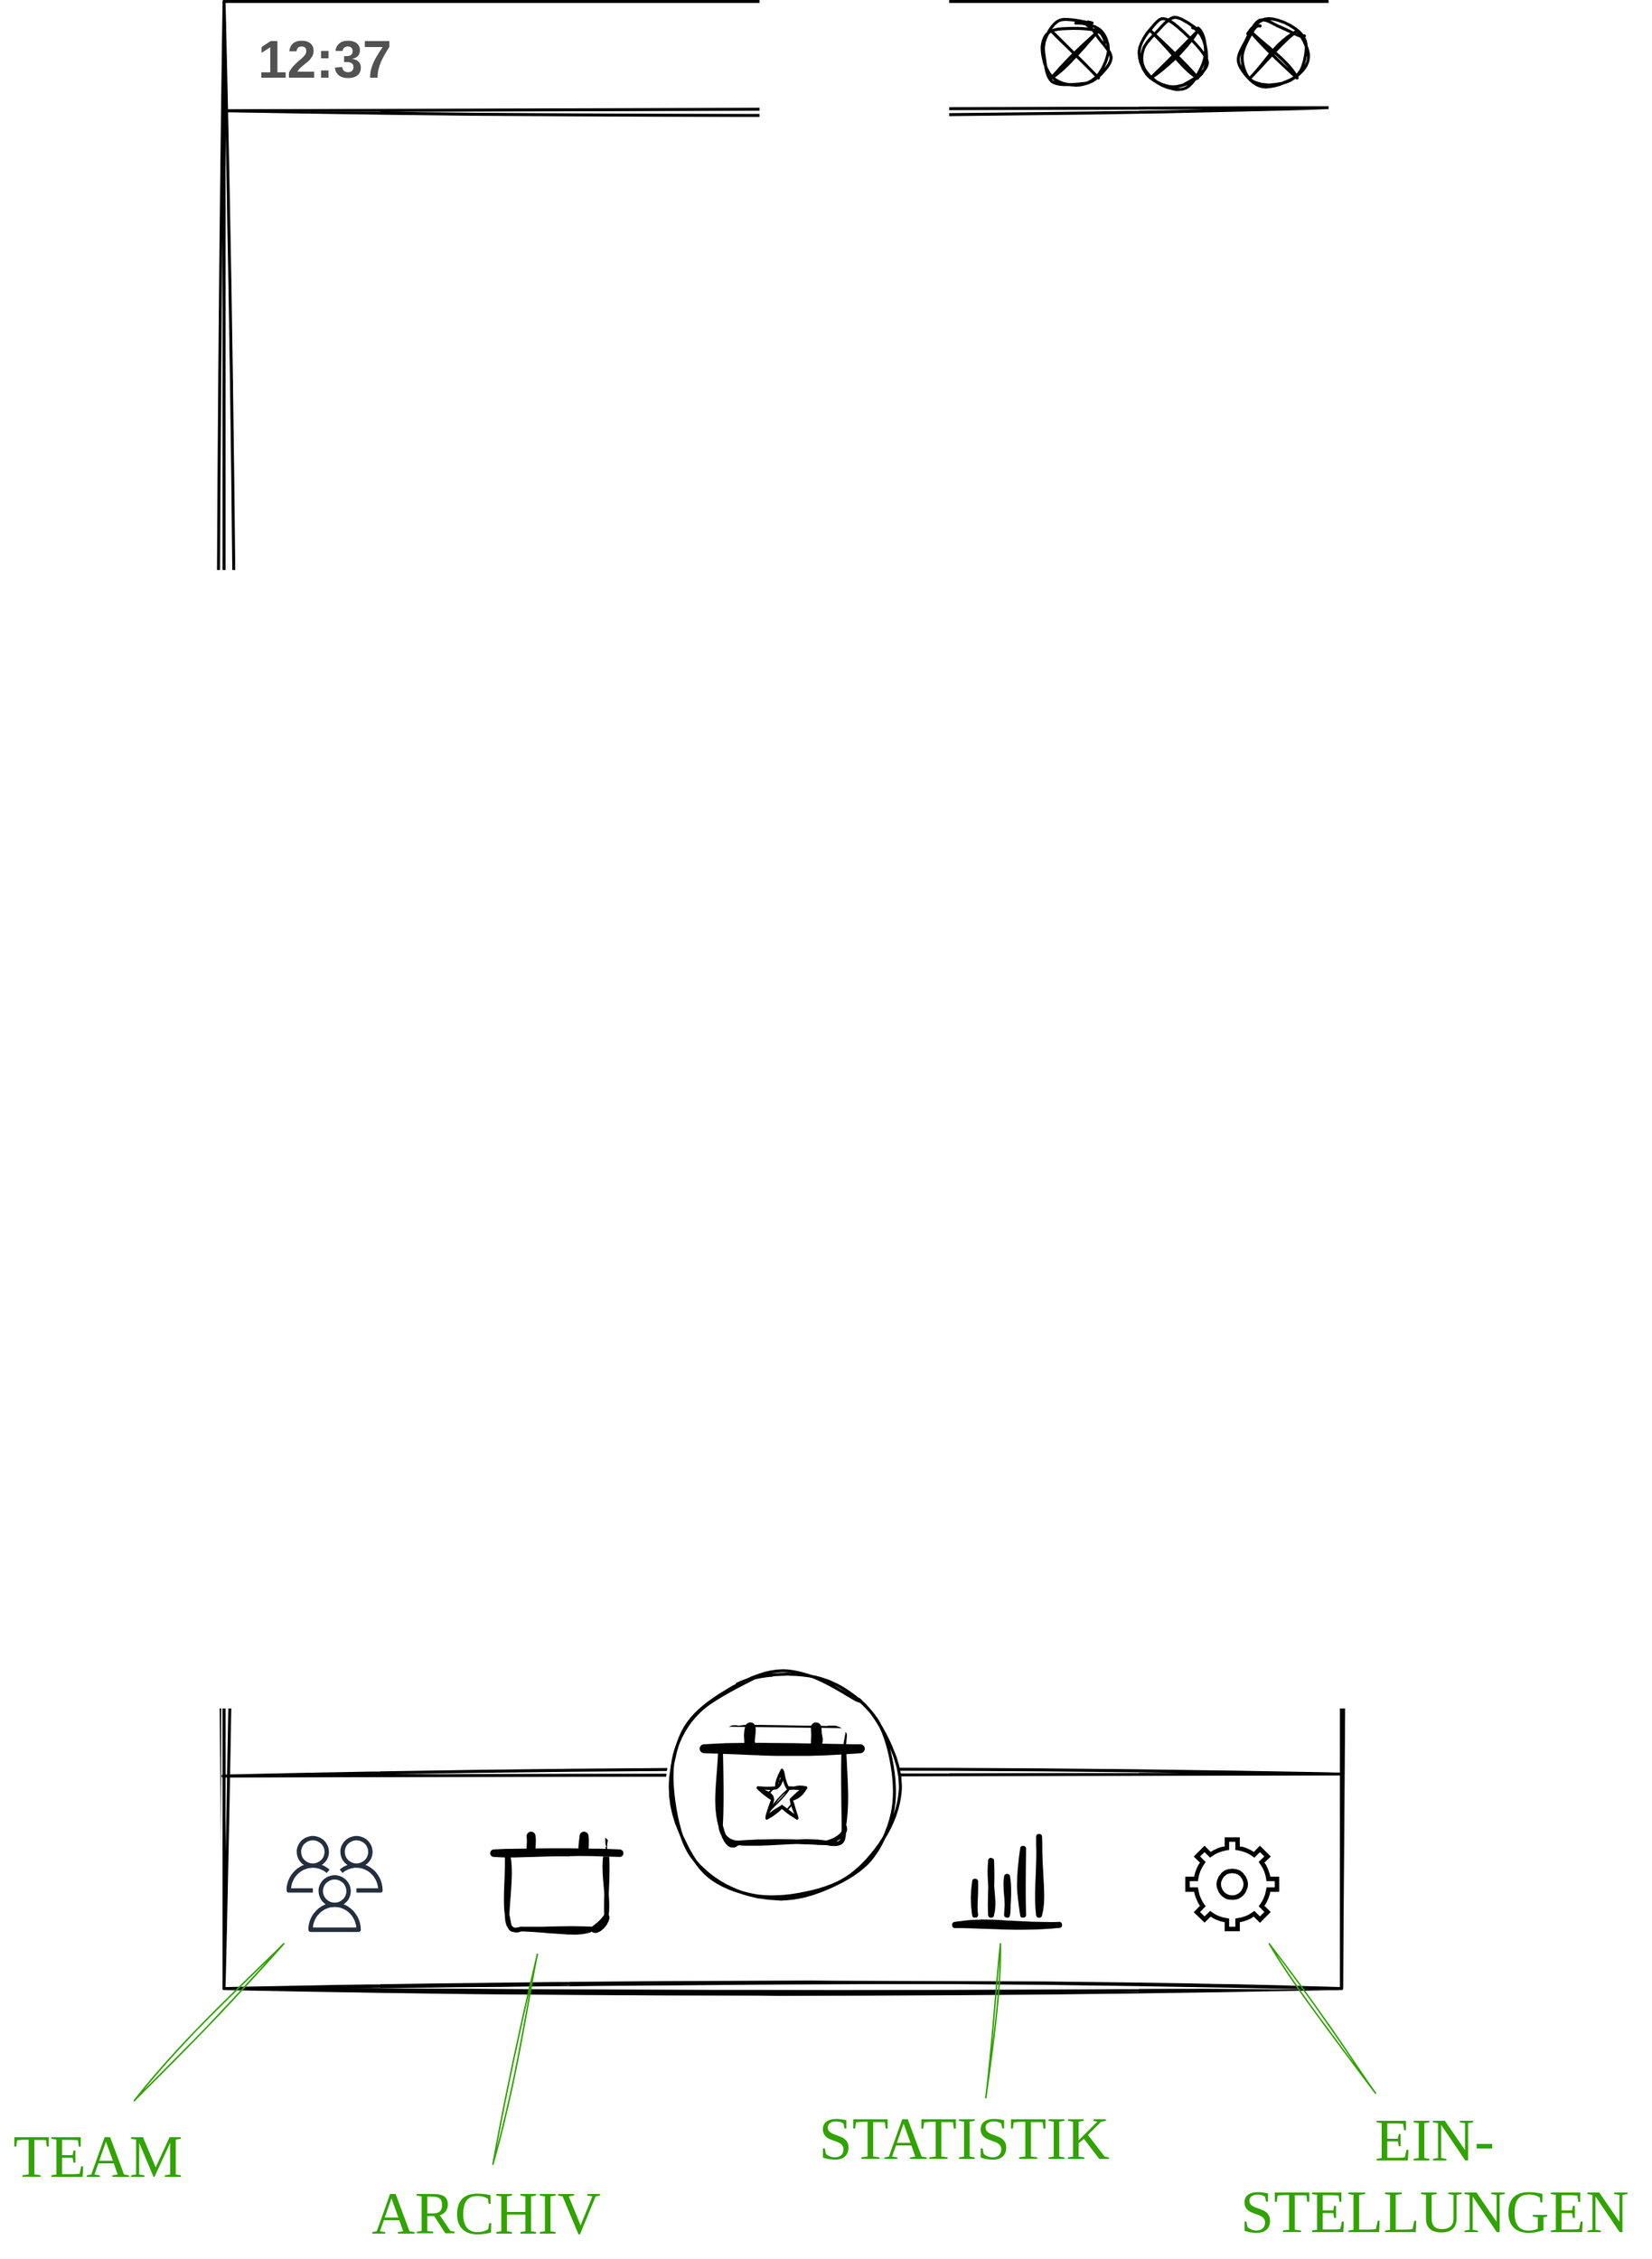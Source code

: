 <mxfile version="24.4.13" type="github" pages="5">
  <diagram name="Vorlage_mitMenü" id="O6_ijz0x88URvbkc5MyA">
    <mxGraphModel dx="3603" dy="1773" grid="1" gridSize="10" guides="1" tooltips="1" connect="1" arrows="1" fold="1" page="1" pageScale="1" pageWidth="1654" pageHeight="2336" math="0" shadow="0">
      <root>
        <mxCell id="0" />
        <mxCell id="1" parent="0" />
        <mxCell id="hPL3l942Xh7bDQ6ZVM0P-90" value="" style="group;sketch=1;curveFitting=1;jiggle=2;strokeWidth=2;strokeColor=default;" parent="1" vertex="1" connectable="0">
          <mxGeometry x="424" y="350" width="748.15" height="1330" as="geometry" />
        </mxCell>
        <mxCell id="hPL3l942Xh7bDQ6ZVM0P-2" value="" style="rounded=0;whiteSpace=wrap;html=1;aspect=fixed;strokeWidth=2;container=0;sketch=1;curveFitting=1;jiggle=2;" parent="hPL3l942Xh7bDQ6ZVM0P-90" vertex="1">
          <mxGeometry width="748.147" height="1330" as="geometry" />
        </mxCell>
        <mxCell id="hPL3l942Xh7bDQ6ZVM0P-4" value="" style="endArrow=none;html=1;rounded=0;exitX=0.001;exitY=0.055;exitDx=0;exitDy=0;exitPerimeter=0;strokeWidth=2;sketch=1;curveFitting=1;jiggle=2;" parent="hPL3l942Xh7bDQ6ZVM0P-90" source="hPL3l942Xh7bDQ6ZVM0P-2" edge="1">
          <mxGeometry width="50" height="50" relative="1" as="geometry">
            <mxPoint x="82.017" y="243.835" as="sourcePoint" />
            <mxPoint x="747.019" y="70.934" as="targetPoint" />
          </mxGeometry>
        </mxCell>
        <mxCell id="hPL3l942Xh7bDQ6ZVM0P-6" value="" style="shape=sumEllipse;perimeter=ellipsePerimeter;html=1;backgroundOutline=1;fontFamily=Helvetica;fontSize=11;fontColor=default;labelBackgroundColor=default;strokeWidth=2;container=0;sketch=1;curveFitting=1;jiggle=2;" parent="hPL3l942Xh7bDQ6ZVM0P-90" vertex="1">
          <mxGeometry x="680.519" y="13.3" width="44.334" height="44.334" as="geometry" />
        </mxCell>
        <mxCell id="hPL3l942Xh7bDQ6ZVM0P-7" value="" style="shape=sumEllipse;perimeter=ellipsePerimeter;html=1;backgroundOutline=1;fontFamily=Helvetica;fontSize=11;fontColor=default;labelBackgroundColor=default;strokeWidth=2;container=0;sketch=1;curveFitting=1;jiggle=2;" parent="hPL3l942Xh7bDQ6ZVM0P-90" vertex="1">
          <mxGeometry x="614.019" y="13.3" width="44.334" height="44.334" as="geometry" />
        </mxCell>
        <mxCell id="hPL3l942Xh7bDQ6ZVM0P-8" value="" style="shape=sumEllipse;perimeter=ellipsePerimeter;html=1;backgroundOutline=1;fontFamily=Helvetica;fontSize=11;fontColor=default;labelBackgroundColor=default;strokeWidth=2;container=0;sketch=1;curveFitting=1;jiggle=2;" parent="hPL3l942Xh7bDQ6ZVM0P-90" vertex="1">
          <mxGeometry x="547.519" y="13.3" width="44.334" height="44.334" as="geometry" />
        </mxCell>
        <mxCell id="hPL3l942Xh7bDQ6ZVM0P-10" value="" style="endArrow=none;html=1;rounded=0;exitX=-0.001;exitY=0.893;exitDx=0;exitDy=0;exitPerimeter=0;entryX=0.998;entryY=0.892;entryDx=0;entryDy=0;entryPerimeter=0;strokeWidth=2;sketch=1;curveFitting=1;jiggle=2;" parent="hPL3l942Xh7bDQ6ZVM0P-90" source="hPL3l942Xh7bDQ6ZVM0P-2" target="hPL3l942Xh7bDQ6ZVM0P-2" edge="1">
          <mxGeometry width="50" height="50" relative="1" as="geometry">
            <mxPoint x="-139.651" y="642.837" as="sourcePoint" />
            <mxPoint x="-28.817" y="532.003" as="targetPoint" />
          </mxGeometry>
        </mxCell>
        <mxCell id="hPL3l942Xh7bDQ6ZVM0P-9" value="" style="ellipse;whiteSpace=wrap;html=1;aspect=fixed;strokeWidth=2;container=0;sketch=1;curveFitting=1;jiggle=2;" parent="hPL3l942Xh7bDQ6ZVM0P-90" vertex="1">
          <mxGeometry x="299" y="1118.25" width="151.71" height="151.71" as="geometry" />
        </mxCell>
        <mxCell id="hPL3l942Xh7bDQ6ZVM0P-11" value="" style="html=1;verticalLabelPosition=bottom;align=center;labelBackgroundColor=#ffffff;verticalAlign=top;strokeWidth=3;strokeColor=#000000;shadow=0;dashed=0;shape=mxgraph.ios7.icons.settings;aspect=fixed;container=0;" parent="hPL3l942Xh7bDQ6ZVM0P-90" vertex="1">
          <mxGeometry x="645.052" y="1230.257" width="59.85" height="59.85" as="geometry" />
        </mxCell>
        <mxCell id="hPL3l942Xh7bDQ6ZVM0P-17" value="" style="outlineConnect=0;fontColor=#232F3E;gradientColor=none;fillColor=#232F3D;strokeColor=none;dashed=0;verticalLabelPosition=bottom;verticalAlign=top;align=center;html=1;fontSize=12;fontStyle=0;aspect=fixed;pointerEvents=1;shape=mxgraph.aws4.users;strokeWidth=5;container=0;" parent="hPL3l942Xh7bDQ6ZVM0P-90" vertex="1">
          <mxGeometry x="41.9" y="1227.824" width="64.283" height="64.283" as="geometry" />
        </mxCell>
        <mxCell id="hPL3l942Xh7bDQ6ZVM0P-22" value="" style="rounded=1;whiteSpace=wrap;html=1;movable=1;resizable=1;rotatable=1;deletable=1;editable=1;locked=0;connectable=1;strokeWidth=3;container=0;sketch=1;curveFitting=1;jiggle=2;" parent="hPL3l942Xh7bDQ6ZVM0P-90" vertex="1">
          <mxGeometry x="189.526" y="1228.296" width="66.5" height="61.811" as="geometry" />
        </mxCell>
        <mxCell id="hPL3l942Xh7bDQ6ZVM0P-23" value="" style="rounded=0;whiteSpace=wrap;html=1;strokeColor=#ffffff;strokeWidth=2;container=0;sketch=1;curveFitting=1;jiggle=2;" parent="hPL3l942Xh7bDQ6ZVM0P-90" vertex="1">
          <mxGeometry x="187.309" y="1225.824" width="70.623" height="14.835" as="geometry" />
        </mxCell>
        <mxCell id="hPL3l942Xh7bDQ6ZVM0P-21" value="" style="endArrow=none;html=1;rounded=0;strokeWidth=5;endSize=14;curved=0;sketch=1;curveFitting=1;jiggle=2;" parent="hPL3l942Xh7bDQ6ZVM0P-90" edge="1">
          <mxGeometry width="50" height="50" relative="1" as="geometry">
            <mxPoint x="180.659" y="1239.366" as="sourcePoint" />
            <mxPoint x="264.893" y="1239.366" as="targetPoint" />
          </mxGeometry>
        </mxCell>
        <mxCell id="hPL3l942Xh7bDQ6ZVM0P-25" value="" style="shape=line;html=1;strokeWidth=6;strokeColor=#000000;fillColor=#000000;rotation=-90;container=0;sketch=1;curveFitting=1;jiggle=2;" parent="hPL3l942Xh7bDQ6ZVM0P-90" vertex="1">
          <mxGeometry x="200.609" y="1225.828" width="9.887" height="14.16" as="geometry" />
        </mxCell>
        <mxCell id="hPL3l942Xh7bDQ6ZVM0P-26" value="" style="shape=line;html=1;strokeWidth=6;strokeColor=#000000;fillColor=#000000;rotation=-90;gradientColor=none;container=0;sketch=1;curveFitting=1;jiggle=2;" parent="hPL3l942Xh7bDQ6ZVM0P-90" vertex="1">
          <mxGeometry x="236.076" y="1225.828" width="9.887" height="14.16" as="geometry" />
        </mxCell>
        <mxCell id="hPL3l942Xh7bDQ6ZVM0P-82" value="" style="rounded=1;whiteSpace=wrap;html=1;movable=1;resizable=1;rotatable=1;deletable=1;editable=1;locked=0;connectable=1;strokeWidth=3;container=0;sketch=1;curveFitting=1;jiggle=2;" parent="hPL3l942Xh7bDQ6ZVM0P-90" vertex="1">
          <mxGeometry x="332.427" y="1155.742" width="82.565" height="76.731" as="geometry" />
        </mxCell>
        <mxCell id="hPL3l942Xh7bDQ6ZVM0P-83" value="" style="rounded=0;whiteSpace=wrap;html=1;strokeColor=#ffffff;strokeWidth=2;container=0;sketch=1;curveFitting=1;jiggle=2;" parent="hPL3l942Xh7bDQ6ZVM0P-90" vertex="1">
          <mxGeometry x="329.674" y="1152.673" width="87.684" height="18.415" as="geometry" />
        </mxCell>
        <mxCell id="hPL3l942Xh7bDQ6ZVM0P-84" value="" style="endArrow=none;html=1;rounded=0;strokeWidth=6;endSize=14;curved=0;sketch=1;curveFitting=1;jiggle=2;" parent="hPL3l942Xh7bDQ6ZVM0P-90" edge="1">
          <mxGeometry width="50" height="50" relative="1" as="geometry">
            <mxPoint x="321.418" y="1169.484" as="sourcePoint" />
            <mxPoint x="426.001" y="1169.484" as="targetPoint" />
          </mxGeometry>
        </mxCell>
        <mxCell id="hPL3l942Xh7bDQ6ZVM0P-85" value="" style="shape=line;html=1;strokeWidth=7;strokeColor=#000000;fillColor=#000000;rotation=-90;container=0;sketch=1;curveFitting=1;jiggle=2;" parent="hPL3l942Xh7bDQ6ZVM0P-90" vertex="1">
          <mxGeometry x="346.187" y="1152.679" width="12.275" height="17.578" as="geometry" />
        </mxCell>
        <mxCell id="hPL3l942Xh7bDQ6ZVM0P-86" value="" style="shape=line;html=1;strokeWidth=7;strokeColor=#000000;fillColor=#000000;rotation=-90;gradientColor=none;container=0;sketch=1;curveFitting=1;jiggle=2;" parent="hPL3l942Xh7bDQ6ZVM0P-90" vertex="1">
          <mxGeometry x="390.222" y="1152.679" width="12.275" height="17.578" as="geometry" />
        </mxCell>
        <mxCell id="hPL3l942Xh7bDQ6ZVM0P-80" value="" style="verticalLabelPosition=bottom;verticalAlign=top;html=1;shape=mxgraph.basic.star;fillColor=#000000;strokeWidth=2;container=0;sketch=1;curveFitting=1;jiggle=2;" parent="hPL3l942Xh7bDQ6ZVM0P-90" vertex="1">
          <mxGeometry x="357.556" y="1183.972" width="31.924" height="31.92" as="geometry" />
        </mxCell>
        <mxCell id="hPL3l942Xh7bDQ6ZVM0P-98" value="" style="group;strokeWidth=1;strokeColor=none;sketch=1;curveFitting=1;jiggle=2;" parent="hPL3l942Xh7bDQ6ZVM0P-90" vertex="1" connectable="0">
          <mxGeometry x="489.42" y="1228.498" width="69.641" height="58.927" as="geometry" />
        </mxCell>
        <mxCell id="hPL3l942Xh7bDQ6ZVM0P-32" value="" style="endArrow=none;html=1;rounded=0;strokeWidth=4;endSize=14;curved=0;sketch=1;curveFitting=1;jiggle=2;" parent="hPL3l942Xh7bDQ6ZVM0P-98" edge="1">
          <mxGeometry width="50" height="50" relative="1" as="geometry">
            <mxPoint y="58.927" as="sourcePoint" />
            <mxPoint x="69.641" y="58.927" as="targetPoint" />
            <Array as="points" />
          </mxGeometry>
        </mxCell>
        <mxCell id="hPL3l942Xh7bDQ6ZVM0P-34" value="" style="endArrow=none;html=1;rounded=0;strokeWidth=4;endSize=10;curved=0;sketch=1;curveFitting=1;jiggle=2;" parent="hPL3l942Xh7bDQ6ZVM0P-98" edge="1">
          <mxGeometry width="50" height="50" relative="1" as="geometry">
            <mxPoint x="24.106" y="52.039" as="sourcePoint" />
            <mxPoint x="24.106" y="16.071" as="targetPoint" />
            <Array as="points" />
          </mxGeometry>
        </mxCell>
        <mxCell id="hPL3l942Xh7bDQ6ZVM0P-35" value="" style="endArrow=none;html=1;rounded=0;strokeWidth=4;endSize=10;curved=0;sketch=1;curveFitting=1;jiggle=2;" parent="hPL3l942Xh7bDQ6ZVM0P-98" edge="1">
          <mxGeometry width="50" height="50" relative="1" as="geometry">
            <mxPoint x="34.82" y="52.039" as="sourcePoint" />
            <mxPoint x="34.82" y="26.785" as="targetPoint" />
            <Array as="points" />
          </mxGeometry>
        </mxCell>
        <mxCell id="hPL3l942Xh7bDQ6ZVM0P-36" value="" style="endArrow=none;html=1;rounded=0;strokeWidth=4;endSize=14;curved=0;sketch=1;curveFitting=1;jiggle=2;" parent="hPL3l942Xh7bDQ6ZVM0P-98" edge="1">
          <mxGeometry width="50" height="50" relative="1" as="geometry">
            <mxPoint x="45.534" y="52.039" as="sourcePoint" />
            <mxPoint x="45.534" y="8.035" as="targetPoint" />
            <Array as="points" />
          </mxGeometry>
        </mxCell>
        <mxCell id="hPL3l942Xh7bDQ6ZVM0P-37" value="" style="endArrow=none;html=1;rounded=0;strokeWidth=4;endSize=14;curved=0;sketch=1;curveFitting=1;jiggle=2;" parent="hPL3l942Xh7bDQ6ZVM0P-98" edge="1">
          <mxGeometry width="50" height="50" relative="1" as="geometry">
            <mxPoint x="56.248" y="52.039" as="sourcePoint" />
            <mxPoint x="56.248" as="targetPoint" />
            <Array as="points" />
          </mxGeometry>
        </mxCell>
        <mxCell id="hPL3l942Xh7bDQ6ZVM0P-39" value="" style="endArrow=none;html=1;rounded=0;strokeWidth=4;endSize=10;curved=0;sketch=1;curveFitting=1;jiggle=2;" parent="hPL3l942Xh7bDQ6ZVM0P-98" edge="1">
          <mxGeometry width="50" height="50" relative="1" as="geometry">
            <mxPoint x="13.392" y="52.039" as="sourcePoint" />
            <mxPoint x="13.392" y="29.999" as="targetPoint" />
            <Array as="points" />
          </mxGeometry>
        </mxCell>
        <mxCell id="RqwfiieoxHYFZ64-JxR0-1" value="12:37" style="text;html=1;align=center;verticalAlign=middle;resizable=0;points=[];autosize=1;strokeColor=none;fillColor=none;fontSize=35;fontStyle=1;fontColor=#525252;" vertex="1" parent="hPL3l942Xh7bDQ6ZVM0P-90">
          <mxGeometry x="12.04" y="8.3" width="110" height="60" as="geometry" />
        </mxCell>
        <mxCell id="hPL3l942Xh7bDQ6ZVM0P-101" value="&lt;font style=&quot;font-size: 40px;&quot;&gt;TEAM&lt;/font&gt;" style="text;html=1;align=center;verticalAlign=middle;resizable=0;points=[];autosize=1;strokeColor=none;fillColor=none;strokeWidth=1;fontStyle=0;fontFamily=Verdana;fontColor=#31a300;" parent="1" vertex="1">
          <mxGeometry x="274" y="1762" width="130" height="60" as="geometry" />
        </mxCell>
        <mxCell id="hPL3l942Xh7bDQ6ZVM0P-102" value="&lt;font style=&quot;font-size: 40px;&quot;&gt;ARCHIV&lt;/font&gt;" style="text;html=1;align=center;verticalAlign=middle;resizable=0;points=[];autosize=1;strokeColor=none;fillColor=none;strokeWidth=1;fontStyle=0;fontFamily=Verdana;fontColor=#31a300;" parent="1" vertex="1">
          <mxGeometry x="509" y="1800" width="180" height="60" as="geometry" />
        </mxCell>
        <mxCell id="hPL3l942Xh7bDQ6ZVM0P-103" value="&lt;font style=&quot;font-size: 40px;&quot;&gt;STATISTIK&lt;/font&gt;" style="text;html=1;align=center;verticalAlign=middle;resizable=0;points=[];autosize=1;strokeColor=none;fillColor=none;strokeWidth=1;fontStyle=0;fontFamily=Verdana;fontColor=#31a300;" parent="1" vertex="1">
          <mxGeometry x="799" y="1750" width="240" height="60" as="geometry" />
        </mxCell>
        <mxCell id="hPL3l942Xh7bDQ6ZVM0P-104" value="&lt;font style=&quot;font-size: 40px;&quot;&gt;EIN-&lt;/font&gt;&lt;div&gt;&lt;font style=&quot;font-size: 40px;&quot;&gt;STELLUNGEN&lt;/font&gt;&lt;/div&gt;" style="text;html=1;align=center;verticalAlign=middle;resizable=0;points=[];autosize=1;strokeColor=none;fillColor=none;strokeWidth=1;fontStyle=0;fontFamily=Verdana;fontColor=#31a300;" parent="1" vertex="1">
          <mxGeometry x="1089" y="1750" width="290" height="110" as="geometry" />
        </mxCell>
        <mxCell id="FlMvMVl2ZQAc1Xji1BNN-1" value="" style="endArrow=none;html=1;rounded=0;exitX=0.692;exitY=-0.117;exitDx=0;exitDy=0;exitPerimeter=0;strokeWidth=1;strokeColor=#31a300;sketch=1;curveFitting=1;jiggle=2;endSize=5;" parent="1" source="hPL3l942Xh7bDQ6ZVM0P-101" edge="1">
          <mxGeometry width="50" height="50" relative="1" as="geometry">
            <mxPoint x="414" y="1700" as="sourcePoint" />
            <mxPoint x="464" y="1650" as="targetPoint" />
          </mxGeometry>
        </mxCell>
        <mxCell id="FlMvMVl2ZQAc1Xji1BNN-2" value="" style="endArrow=none;html=1;rounded=0;strokeWidth=1;strokeColor=#31a300;exitX=0.528;exitY=-0.041;exitDx=0;exitDy=0;exitPerimeter=0;sketch=1;curveFitting=1;jiggle=2;" parent="1" source="hPL3l942Xh7bDQ6ZVM0P-102" edge="1">
          <mxGeometry width="50" height="50" relative="1" as="geometry">
            <mxPoint x="614" y="1737" as="sourcePoint" />
            <mxPoint x="633.766" y="1657" as="targetPoint" />
          </mxGeometry>
        </mxCell>
        <mxCell id="FlMvMVl2ZQAc1Xji1BNN-3" value="" style="endArrow=none;html=1;rounded=0;strokeWidth=1;strokeColor=#31a300;sketch=1;curveFitting=1;jiggle=2;" parent="1" edge="1">
          <mxGeometry width="50" height="50" relative="1" as="geometry">
            <mxPoint x="934" y="1753" as="sourcePoint" />
            <mxPoint x="943.766" y="1650" as="targetPoint" />
          </mxGeometry>
        </mxCell>
        <mxCell id="FlMvMVl2ZQAc1Xji1BNN-4" value="" style="endArrow=none;html=1;rounded=0;strokeWidth=1;strokeColor=#31a300;sketch=1;curveFitting=1;jiggle=2;" parent="1" source="hPL3l942Xh7bDQ6ZVM0P-104" edge="1">
          <mxGeometry width="50" height="50" relative="1" as="geometry">
            <mxPoint x="1114" y="1753" as="sourcePoint" />
            <mxPoint x="1123.766" y="1650" as="targetPoint" />
          </mxGeometry>
        </mxCell>
      </root>
    </mxGraphModel>
  </diagram>
  <diagram id="t_J28IGcNbgc4qMofjZc" name="DienstplanErstellen1">
    <mxGraphModel dx="4743" dy="1520" grid="1" gridSize="10" guides="1" tooltips="1" connect="1" arrows="1" fold="1" page="1" pageScale="1" pageWidth="1654" pageHeight="2336" math="0" shadow="0">
      <root>
        <mxCell id="0" />
        <mxCell id="1" parent="0" />
        <mxCell id="mSfASgZi-p1KMbF5nQE1-1" value="" style="group;sketch=1;curveFitting=1;jiggle=2;strokeWidth=2;strokeColor=default;" parent="1" vertex="1" connectable="0">
          <mxGeometry x="-1138" y="180" width="748.15" height="1330" as="geometry" />
        </mxCell>
        <mxCell id="mSfASgZi-p1KMbF5nQE1-2" value="" style="rounded=0;whiteSpace=wrap;html=1;aspect=fixed;strokeWidth=2;container=0;sketch=1;curveFitting=1;jiggle=2;" parent="mSfASgZi-p1KMbF5nQE1-1" vertex="1">
          <mxGeometry width="748.147" height="1330" as="geometry" />
        </mxCell>
        <mxCell id="mSfASgZi-p1KMbF5nQE1-3" value="" style="endArrow=none;html=1;rounded=0;exitX=0.001;exitY=0.055;exitDx=0;exitDy=0;exitPerimeter=0;strokeWidth=2;sketch=1;curveFitting=1;jiggle=2;" parent="mSfASgZi-p1KMbF5nQE1-1" source="mSfASgZi-p1KMbF5nQE1-2" edge="1">
          <mxGeometry width="50" height="50" relative="1" as="geometry">
            <mxPoint x="82.017" y="243.835" as="sourcePoint" />
            <mxPoint x="747.019" y="70.934" as="targetPoint" />
          </mxGeometry>
        </mxCell>
        <mxCell id="mSfASgZi-p1KMbF5nQE1-4" value="" style="shape=sumEllipse;perimeter=ellipsePerimeter;html=1;backgroundOutline=1;fontFamily=Helvetica;fontSize=11;fontColor=default;labelBackgroundColor=default;strokeWidth=2;container=0;sketch=1;curveFitting=1;jiggle=2;" parent="mSfASgZi-p1KMbF5nQE1-1" vertex="1">
          <mxGeometry x="680.519" y="13.3" width="44.334" height="44.334" as="geometry" />
        </mxCell>
        <mxCell id="mSfASgZi-p1KMbF5nQE1-5" value="" style="shape=sumEllipse;perimeter=ellipsePerimeter;html=1;backgroundOutline=1;fontFamily=Helvetica;fontSize=11;fontColor=default;labelBackgroundColor=default;strokeWidth=2;container=0;sketch=1;curveFitting=1;jiggle=2;" parent="mSfASgZi-p1KMbF5nQE1-1" vertex="1">
          <mxGeometry x="614.019" y="13.3" width="44.334" height="44.334" as="geometry" />
        </mxCell>
        <mxCell id="mSfASgZi-p1KMbF5nQE1-6" value="" style="shape=sumEllipse;perimeter=ellipsePerimeter;html=1;backgroundOutline=1;fontFamily=Helvetica;fontSize=11;fontColor=default;labelBackgroundColor=default;strokeWidth=2;container=0;sketch=1;curveFitting=1;jiggle=2;" parent="mSfASgZi-p1KMbF5nQE1-1" vertex="1">
          <mxGeometry x="547.519" y="13.3" width="44.334" height="44.334" as="geometry" />
        </mxCell>
        <mxCell id="mSfASgZi-p1KMbF5nQE1-7" value="" style="endArrow=none;html=1;rounded=0;exitX=-0.001;exitY=0.893;exitDx=0;exitDy=0;exitPerimeter=0;entryX=0.998;entryY=0.892;entryDx=0;entryDy=0;entryPerimeter=0;strokeWidth=2;sketch=1;curveFitting=1;jiggle=2;" parent="mSfASgZi-p1KMbF5nQE1-1" source="mSfASgZi-p1KMbF5nQE1-2" target="mSfASgZi-p1KMbF5nQE1-2" edge="1">
          <mxGeometry width="50" height="50" relative="1" as="geometry">
            <mxPoint x="-139.651" y="642.837" as="sourcePoint" />
            <mxPoint x="-28.817" y="532.003" as="targetPoint" />
          </mxGeometry>
        </mxCell>
        <mxCell id="mSfASgZi-p1KMbF5nQE1-9" value="" style="html=1;verticalLabelPosition=bottom;align=center;labelBackgroundColor=#ffffff;verticalAlign=top;strokeWidth=3;strokeColor=#000000;shadow=0;dashed=0;shape=mxgraph.ios7.icons.settings;aspect=fixed;container=0;" parent="mSfASgZi-p1KMbF5nQE1-1" vertex="1">
          <mxGeometry x="645.052" y="1230.257" width="59.85" height="59.85" as="geometry" />
        </mxCell>
        <mxCell id="mSfASgZi-p1KMbF5nQE1-10" value="" style="outlineConnect=0;fontColor=#232F3E;gradientColor=none;fillColor=#232F3D;strokeColor=none;dashed=0;verticalLabelPosition=bottom;verticalAlign=top;align=center;html=1;fontSize=12;fontStyle=0;aspect=fixed;pointerEvents=1;shape=mxgraph.aws4.users;strokeWidth=5;container=0;" parent="mSfASgZi-p1KMbF5nQE1-1" vertex="1">
          <mxGeometry x="41.9" y="1227.824" width="64.283" height="64.283" as="geometry" />
        </mxCell>
        <mxCell id="mSfASgZi-p1KMbF5nQE1-11" value="" style="rounded=1;whiteSpace=wrap;html=1;movable=1;resizable=1;rotatable=1;deletable=1;editable=1;locked=0;connectable=1;strokeWidth=3;container=0;sketch=1;curveFitting=1;jiggle=2;" parent="mSfASgZi-p1KMbF5nQE1-1" vertex="1">
          <mxGeometry x="189.526" y="1228.296" width="66.5" height="61.811" as="geometry" />
        </mxCell>
        <mxCell id="mSfASgZi-p1KMbF5nQE1-12" value="" style="rounded=0;whiteSpace=wrap;html=1;strokeColor=#ffffff;strokeWidth=2;container=0;" parent="mSfASgZi-p1KMbF5nQE1-1" vertex="1">
          <mxGeometry x="187.309" y="1225.824" width="70.623" height="14.835" as="geometry" />
        </mxCell>
        <mxCell id="mSfASgZi-p1KMbF5nQE1-13" value="" style="endArrow=none;html=1;rounded=0;strokeWidth=5;endSize=14;curved=0;" parent="mSfASgZi-p1KMbF5nQE1-1" edge="1">
          <mxGeometry width="50" height="50" relative="1" as="geometry">
            <mxPoint x="180.659" y="1239.366" as="sourcePoint" />
            <mxPoint x="264.893" y="1239.366" as="targetPoint" />
          </mxGeometry>
        </mxCell>
        <mxCell id="mSfASgZi-p1KMbF5nQE1-14" value="" style="shape=line;html=1;strokeWidth=6;strokeColor=#000000;fillColor=#000000;rotation=-90;container=0;" parent="mSfASgZi-p1KMbF5nQE1-1" vertex="1">
          <mxGeometry x="200.609" y="1225.828" width="9.887" height="14.16" as="geometry" />
        </mxCell>
        <mxCell id="mSfASgZi-p1KMbF5nQE1-15" value="" style="shape=line;html=1;strokeWidth=6;strokeColor=#000000;fillColor=#000000;rotation=-90;gradientColor=none;container=0;" parent="mSfASgZi-p1KMbF5nQE1-1" vertex="1">
          <mxGeometry x="236.076" y="1225.828" width="9.887" height="14.16" as="geometry" />
        </mxCell>
        <mxCell id="mSfASgZi-p1KMbF5nQE1-22" value="" style="group;strokeWidth=1;strokeColor=none;sketch=1;curveFitting=1;jiggle=2;" parent="mSfASgZi-p1KMbF5nQE1-1" vertex="1" connectable="0">
          <mxGeometry x="489.42" y="1228.498" width="69.641" height="58.927" as="geometry" />
        </mxCell>
        <mxCell id="mSfASgZi-p1KMbF5nQE1-23" value="" style="endArrow=none;html=1;rounded=0;strokeWidth=4;endSize=14;curved=0;sketch=1;curveFitting=1;jiggle=2;" parent="mSfASgZi-p1KMbF5nQE1-22" edge="1">
          <mxGeometry width="50" height="50" relative="1" as="geometry">
            <mxPoint y="58.927" as="sourcePoint" />
            <mxPoint x="69.641" y="58.927" as="targetPoint" />
            <Array as="points" />
          </mxGeometry>
        </mxCell>
        <mxCell id="mSfASgZi-p1KMbF5nQE1-24" value="" style="endArrow=none;html=1;rounded=0;strokeWidth=4;endSize=10;curved=0;sketch=1;curveFitting=1;jiggle=2;" parent="mSfASgZi-p1KMbF5nQE1-22" edge="1">
          <mxGeometry width="50" height="50" relative="1" as="geometry">
            <mxPoint x="24.106" y="52.039" as="sourcePoint" />
            <mxPoint x="24.106" y="16.071" as="targetPoint" />
            <Array as="points" />
          </mxGeometry>
        </mxCell>
        <mxCell id="mSfASgZi-p1KMbF5nQE1-25" value="" style="endArrow=none;html=1;rounded=0;strokeWidth=4;endSize=10;curved=0;sketch=1;curveFitting=1;jiggle=2;" parent="mSfASgZi-p1KMbF5nQE1-22" edge="1">
          <mxGeometry width="50" height="50" relative="1" as="geometry">
            <mxPoint x="34.82" y="52.039" as="sourcePoint" />
            <mxPoint x="34.82" y="26.785" as="targetPoint" />
            <Array as="points" />
          </mxGeometry>
        </mxCell>
        <mxCell id="mSfASgZi-p1KMbF5nQE1-26" value="" style="endArrow=none;html=1;rounded=0;strokeWidth=4;endSize=14;curved=0;sketch=1;curveFitting=1;jiggle=2;" parent="mSfASgZi-p1KMbF5nQE1-22" edge="1">
          <mxGeometry width="50" height="50" relative="1" as="geometry">
            <mxPoint x="45.534" y="52.039" as="sourcePoint" />
            <mxPoint x="45.534" y="8.035" as="targetPoint" />
            <Array as="points" />
          </mxGeometry>
        </mxCell>
        <mxCell id="mSfASgZi-p1KMbF5nQE1-27" value="" style="endArrow=none;html=1;rounded=0;strokeWidth=4;endSize=14;curved=0;sketch=1;curveFitting=1;jiggle=2;" parent="mSfASgZi-p1KMbF5nQE1-22" edge="1">
          <mxGeometry width="50" height="50" relative="1" as="geometry">
            <mxPoint x="56.248" y="52.039" as="sourcePoint" />
            <mxPoint x="56.248" as="targetPoint" />
            <Array as="points" />
          </mxGeometry>
        </mxCell>
        <mxCell id="mSfASgZi-p1KMbF5nQE1-28" value="" style="endArrow=none;html=1;rounded=0;strokeWidth=4;endSize=10;curved=0;sketch=1;curveFitting=1;jiggle=2;" parent="mSfASgZi-p1KMbF5nQE1-22" edge="1">
          <mxGeometry width="50" height="50" relative="1" as="geometry">
            <mxPoint x="13.392" y="52.039" as="sourcePoint" />
            <mxPoint x="13.392" y="29.999" as="targetPoint" />
            <Array as="points" />
          </mxGeometry>
        </mxCell>
        <mxCell id="Nm_a-TMAgJqpMWtc5rlN-13" value="" style="endArrow=none;html=1;rounded=0;strokeWidth=3;sketch=1;curveFitting=1;jiggle=2;" edge="1" parent="mSfASgZi-p1KMbF5nQE1-1">
          <mxGeometry width="50" height="50" relative="1" as="geometry">
            <mxPoint x="50" y="180" as="sourcePoint" />
            <mxPoint x="320" y="180" as="targetPoint" />
            <Array as="points">
              <mxPoint x="140" y="180" />
            </Array>
          </mxGeometry>
        </mxCell>
        <mxCell id="Nm_a-TMAgJqpMWtc5rlN-20" value="12:37" style="text;html=1;align=center;verticalAlign=middle;resizable=0;points=[];autosize=1;strokeColor=none;fillColor=none;fontSize=35;fontStyle=1;fontColor=#525252;" vertex="1" parent="mSfASgZi-p1KMbF5nQE1-1">
          <mxGeometry x="9" y="8.47" width="110" height="60" as="geometry" />
        </mxCell>
        <UserObject label="" link="data:page/id,8sWDwwz6lPn3zr4MKyq-" id="tD7eARLKLQ1WeE_J701--1">
          <mxCell style="group;strokeWidth=2;" vertex="1" connectable="0" parent="mSfASgZi-p1KMbF5nQE1-1">
            <mxGeometry x="299" y="1118.25" width="151.71" height="151.71" as="geometry" />
          </mxCell>
        </UserObject>
        <mxCell id="mSfASgZi-p1KMbF5nQE1-8" value="" style="ellipse;whiteSpace=wrap;html=1;aspect=fixed;strokeWidth=2;container=0;sketch=1;curveFitting=1;jiggle=2;" parent="tD7eARLKLQ1WeE_J701--1" vertex="1">
          <mxGeometry width="151.71" height="151.71" as="geometry" />
        </mxCell>
        <mxCell id="Nm_a-TMAgJqpMWtc5rlN-10" value="" style="group;strokeWidth=5;sketch=1;curveFitting=1;jiggle=2;" vertex="1" connectable="0" parent="tD7eARLKLQ1WeE_J701--1">
          <mxGeometry x="40.07" y="40.85" width="70" height="70" as="geometry" />
        </mxCell>
        <mxCell id="Nm_a-TMAgJqpMWtc5rlN-6" value="" style="endArrow=none;html=1;rounded=0;strokeWidth=7;sketch=1;curveFitting=1;jiggle=2;" edge="1" parent="Nm_a-TMAgJqpMWtc5rlN-10">
          <mxGeometry width="50" height="50" relative="1" as="geometry">
            <mxPoint y="34.423" as="sourcePoint" />
            <mxPoint x="70" y="35" as="targetPoint" />
          </mxGeometry>
        </mxCell>
        <mxCell id="Nm_a-TMAgJqpMWtc5rlN-8" value="" style="endArrow=none;html=1;rounded=0;strokeWidth=7;sketch=1;curveFitting=1;jiggle=2;" edge="1" parent="Nm_a-TMAgJqpMWtc5rlN-10">
          <mxGeometry width="50" height="50" relative="1" as="geometry">
            <mxPoint x="34.423" as="sourcePoint" />
            <mxPoint x="34.423" y="70" as="targetPoint" />
            <Array as="points" />
          </mxGeometry>
        </mxCell>
        <mxCell id="Nm_a-TMAgJqpMWtc5rlN-1" value="" style="rounded=0;whiteSpace=wrap;html=1;sketch=1;curveFitting=1;jiggle=2;strokeWidth=2;" vertex="1" parent="1">
          <mxGeometry x="-1088" y="470" width="640" height="790" as="geometry" />
        </mxCell>
        <mxCell id="Nm_a-TMAgJqpMWtc5rlN-2" value="" style="rounded=0;whiteSpace=wrap;html=1;sketch=1;curveFitting=1;jiggle=2;strokeWidth=2;" vertex="1" parent="1">
          <mxGeometry x="-1088" y="400" width="640" height="40" as="geometry" />
        </mxCell>
        <mxCell id="Nm_a-TMAgJqpMWtc5rlN-3" value="" style="endArrow=none;html=1;rounded=0;entryX=0.5;entryY=0;entryDx=0;entryDy=0;strokeWidth=2;exitX=0.5;exitY=1;exitDx=0;exitDy=0;sketch=1;curveFitting=1;jiggle=2;" edge="1" parent="1" source="Nm_a-TMAgJqpMWtc5rlN-2" target="Nm_a-TMAgJqpMWtc5rlN-2">
          <mxGeometry width="50" height="50" relative="1" as="geometry">
            <mxPoint x="-1138" y="870" as="sourcePoint" />
            <mxPoint x="-965" y="884" as="targetPoint" />
          </mxGeometry>
        </mxCell>
        <mxCell id="Nm_a-TMAgJqpMWtc5rlN-11" value="" style="endArrow=none;html=1;rounded=0;entryX=1;entryY=0;entryDx=0;entryDy=0;exitX=0;exitY=1;exitDx=0;exitDy=0;sketch=1;curveFitting=1;jiggle=2;strokeWidth=2;" edge="1" parent="1" source="Nm_a-TMAgJqpMWtc5rlN-1" target="Nm_a-TMAgJqpMWtc5rlN-1">
          <mxGeometry width="50" height="50" relative="1" as="geometry">
            <mxPoint x="-1358" y="970" as="sourcePoint" />
            <mxPoint x="-1308" y="920" as="targetPoint" />
          </mxGeometry>
        </mxCell>
        <mxCell id="Nm_a-TMAgJqpMWtc5rlN-12" value="" style="endArrow=none;html=1;rounded=0;entryX=0;entryY=0;entryDx=0;entryDy=0;exitX=1;exitY=1;exitDx=0;exitDy=0;sketch=1;curveFitting=1;jiggle=2;strokeWidth=2;" edge="1" parent="1" source="Nm_a-TMAgJqpMWtc5rlN-1" target="Nm_a-TMAgJqpMWtc5rlN-1">
          <mxGeometry width="50" height="50" relative="1" as="geometry">
            <mxPoint x="-1358" y="970" as="sourcePoint" />
            <mxPoint x="-1308" y="920" as="targetPoint" />
          </mxGeometry>
        </mxCell>
        <mxCell id="U2S8-3Oop2UyHEx0Rw_m-1" value="&lt;font style=&quot;font-size: 40px;&quot;&gt;TEAM&lt;/font&gt;" style="text;html=1;align=center;verticalAlign=middle;resizable=0;points=[];autosize=1;strokeColor=none;fillColor=none;strokeWidth=1;fontStyle=0;fontFamily=Verdana;fontColor=#31a300;" vertex="1" parent="1">
          <mxGeometry x="-1288" y="1592" width="130" height="60" as="geometry" />
        </mxCell>
        <mxCell id="U2S8-3Oop2UyHEx0Rw_m-2" value="&lt;font style=&quot;font-size: 40px;&quot;&gt;ARCHIV&lt;/font&gt;" style="text;html=1;align=center;verticalAlign=middle;resizable=0;points=[];autosize=1;strokeColor=none;fillColor=none;strokeWidth=1;fontStyle=0;fontFamily=Verdana;fontColor=#31a300;" vertex="1" parent="1">
          <mxGeometry x="-1053" y="1630" width="180" height="60" as="geometry" />
        </mxCell>
        <mxCell id="U2S8-3Oop2UyHEx0Rw_m-3" value="&lt;font style=&quot;font-size: 40px;&quot;&gt;STATISTIK&lt;/font&gt;" style="text;html=1;align=center;verticalAlign=middle;resizable=0;points=[];autosize=1;strokeColor=none;fillColor=none;strokeWidth=1;fontStyle=0;fontFamily=Verdana;fontColor=#31a300;" vertex="1" parent="1">
          <mxGeometry x="-763" y="1580" width="240" height="60" as="geometry" />
        </mxCell>
        <mxCell id="U2S8-3Oop2UyHEx0Rw_m-4" value="&lt;font style=&quot;font-size: 40px;&quot;&gt;EIN-&lt;/font&gt;&lt;div&gt;&lt;font style=&quot;font-size: 40px;&quot;&gt;STELLUNGEN&lt;/font&gt;&lt;/div&gt;" style="text;html=1;align=center;verticalAlign=middle;resizable=0;points=[];autosize=1;strokeColor=none;fillColor=none;strokeWidth=1;fontStyle=0;fontFamily=Verdana;fontColor=#31a300;" vertex="1" parent="1">
          <mxGeometry x="-473" y="1580" width="290" height="110" as="geometry" />
        </mxCell>
        <mxCell id="U2S8-3Oop2UyHEx0Rw_m-5" value="" style="endArrow=none;html=1;rounded=0;exitX=0.692;exitY=-0.117;exitDx=0;exitDy=0;exitPerimeter=0;strokeWidth=1;strokeColor=#31a300;sketch=1;curveFitting=1;jiggle=2;endSize=5;" edge="1" parent="1" source="U2S8-3Oop2UyHEx0Rw_m-1">
          <mxGeometry width="50" height="50" relative="1" as="geometry">
            <mxPoint x="-1148" y="1530" as="sourcePoint" />
            <mxPoint x="-1098" y="1480" as="targetPoint" />
          </mxGeometry>
        </mxCell>
        <mxCell id="U2S8-3Oop2UyHEx0Rw_m-6" value="" style="endArrow=none;html=1;rounded=0;strokeWidth=1;strokeColor=#31a300;exitX=0.528;exitY=-0.041;exitDx=0;exitDy=0;exitPerimeter=0;sketch=1;curveFitting=1;jiggle=2;" edge="1" parent="1" source="U2S8-3Oop2UyHEx0Rw_m-2">
          <mxGeometry width="50" height="50" relative="1" as="geometry">
            <mxPoint x="-948" y="1567" as="sourcePoint" />
            <mxPoint x="-928.234" y="1487" as="targetPoint" />
          </mxGeometry>
        </mxCell>
        <mxCell id="U2S8-3Oop2UyHEx0Rw_m-7" value="" style="endArrow=none;html=1;rounded=0;strokeWidth=1;strokeColor=#31a300;sketch=1;curveFitting=1;jiggle=2;" edge="1" parent="1">
          <mxGeometry width="50" height="50" relative="1" as="geometry">
            <mxPoint x="-628" y="1583" as="sourcePoint" />
            <mxPoint x="-618.234" y="1480" as="targetPoint" />
          </mxGeometry>
        </mxCell>
        <mxCell id="U2S8-3Oop2UyHEx0Rw_m-8" value="" style="endArrow=none;html=1;rounded=0;strokeWidth=1;strokeColor=#31a300;sketch=1;curveFitting=1;jiggle=2;" edge="1" parent="1" source="U2S8-3Oop2UyHEx0Rw_m-4">
          <mxGeometry width="50" height="50" relative="1" as="geometry">
            <mxPoint x="-448" y="1583" as="sourcePoint" />
            <mxPoint x="-438.234" y="1480" as="targetPoint" />
          </mxGeometry>
        </mxCell>
        <mxCell id="U2S8-3Oop2UyHEx0Rw_m-9" value="&lt;font style=&quot;font-size: 40px;&quot;&gt;NEUEN&amp;nbsp;&lt;/font&gt;&lt;div&gt;&lt;font style=&quot;font-size: 40px;&quot;&gt;DIENSTPLAN&amp;nbsp;&lt;/font&gt;&lt;/div&gt;&lt;div&gt;&lt;font style=&quot;font-size: 40px;&quot;&gt;ERSTELLEN&lt;/font&gt;&lt;/div&gt;" style="text;html=1;align=center;verticalAlign=middle;resizable=0;points=[];autosize=1;strokeColor=none;fillColor=none;strokeWidth=1;fontStyle=0;fontFamily=Verdana;fontColor=#31a300;" vertex="1" parent="1">
          <mxGeometry x="-328" y="840" width="300" height="160" as="geometry" />
        </mxCell>
        <mxCell id="U2S8-3Oop2UyHEx0Rw_m-10" value="" style="endArrow=none;html=1;rounded=0;strokeWidth=1;strokeColor=#31a300;sketch=1;curveFitting=1;jiggle=2;entryX=0.008;entryY=0.939;entryDx=0;entryDy=0;entryPerimeter=0;exitX=1;exitY=0;exitDx=0;exitDy=0;" edge="1" parent="1">
          <mxGeometry width="50" height="50" relative="1" as="geometry">
            <mxPoint x="-690.507" y="1316.467" as="sourcePoint" />
            <mxPoint x="-306.6" y="986.24" as="targetPoint" />
          </mxGeometry>
        </mxCell>
        <mxCell id="U2S8-3Oop2UyHEx0Rw_m-11" value="&lt;span style=&quot;font-size: 41px;&quot;&gt;WECHSEL Z&lt;/span&gt;&lt;span style=&quot;background-color: initial;&quot;&gt;WISCHEN&amp;nbsp;&lt;/span&gt;&lt;div&gt;&lt;div style=&quot;font-size: 41px;&quot;&gt;&lt;span style=&quot;font-size: 41px;&quot;&gt;KALENDER- UND&amp;nbsp;&lt;/span&gt;&lt;/div&gt;&lt;div style=&quot;font-size: 41px;&quot;&gt;&lt;span style=&quot;font-size: 41px;&quot;&gt;LISTENANSICHT&lt;/span&gt;&lt;/div&gt;&lt;/div&gt;" style="text;html=1;align=center;verticalAlign=middle;resizable=0;points=[];autosize=1;strokeColor=none;fillColor=none;strokeWidth=1;fontStyle=0;fontFamily=Verdana;fontColor=#31a300;fontSize=41;" vertex="1" parent="1">
          <mxGeometry x="-1638" y="190" width="480" height="160" as="geometry" />
        </mxCell>
        <mxCell id="-PPjOwvVGrtn_mKP8vcx-1" value="" style="endArrow=none;html=1;rounded=0;strokeWidth=1;strokeColor=#31a300;sketch=1;curveFitting=1;jiggle=2;" edge="1" parent="1">
          <mxGeometry width="50" height="50" relative="1" as="geometry">
            <mxPoint x="-955.42" y="424" as="sourcePoint" />
            <mxPoint x="-1232" y="345.831" as="targetPoint" />
          </mxGeometry>
        </mxCell>
      </root>
    </mxGraphModel>
  </diagram>
  <diagram id="8sWDwwz6lPn3zr4MKyq-" name="DienstplanErstellen2">
    <mxGraphModel dx="7059" dy="2660" grid="1" gridSize="10" guides="1" tooltips="1" connect="1" arrows="1" fold="1" page="1" pageScale="1" pageWidth="1654" pageHeight="2336" math="0" shadow="0">
      <root>
        <mxCell id="0" />
        <mxCell id="1" parent="0" />
        <mxCell id="dqCT4MSx1pf4FJCM0EY1-1" value="" style="group;sketch=1;curveFitting=1;jiggle=2;strokeWidth=2;strokeColor=default;" vertex="1" connectable="0" parent="1">
          <mxGeometry x="-1201" y="210" width="748.15" height="1330" as="geometry" />
        </mxCell>
        <mxCell id="dqCT4MSx1pf4FJCM0EY1-2" value="" style="rounded=0;whiteSpace=wrap;html=1;aspect=fixed;strokeWidth=2;container=0;sketch=1;curveFitting=1;jiggle=2;" vertex="1" parent="dqCT4MSx1pf4FJCM0EY1-1">
          <mxGeometry width="748.147" height="1330" as="geometry" />
        </mxCell>
        <mxCell id="dqCT4MSx1pf4FJCM0EY1-3" value="" style="endArrow=none;html=1;rounded=0;exitX=0.001;exitY=0.055;exitDx=0;exitDy=0;exitPerimeter=0;strokeWidth=2;sketch=1;curveFitting=1;jiggle=2;" edge="1" parent="dqCT4MSx1pf4FJCM0EY1-1" source="dqCT4MSx1pf4FJCM0EY1-2">
          <mxGeometry width="50" height="50" relative="1" as="geometry">
            <mxPoint x="82.017" y="243.835" as="sourcePoint" />
            <mxPoint x="747.019" y="70.934" as="targetPoint" />
          </mxGeometry>
        </mxCell>
        <mxCell id="dqCT4MSx1pf4FJCM0EY1-4" value="" style="shape=sumEllipse;perimeter=ellipsePerimeter;html=1;backgroundOutline=1;fontFamily=Helvetica;fontSize=11;fontColor=default;labelBackgroundColor=default;strokeWidth=2;container=0;sketch=1;curveFitting=1;jiggle=2;" vertex="1" parent="dqCT4MSx1pf4FJCM0EY1-1">
          <mxGeometry x="680.519" y="13.3" width="44.334" height="44.334" as="geometry" />
        </mxCell>
        <mxCell id="dqCT4MSx1pf4FJCM0EY1-5" value="" style="shape=sumEllipse;perimeter=ellipsePerimeter;html=1;backgroundOutline=1;fontFamily=Helvetica;fontSize=11;fontColor=default;labelBackgroundColor=default;strokeWidth=2;container=0;sketch=1;curveFitting=1;jiggle=2;" vertex="1" parent="dqCT4MSx1pf4FJCM0EY1-1">
          <mxGeometry x="614.019" y="13.3" width="44.334" height="44.334" as="geometry" />
        </mxCell>
        <mxCell id="dqCT4MSx1pf4FJCM0EY1-6" value="" style="shape=sumEllipse;perimeter=ellipsePerimeter;html=1;backgroundOutline=1;fontFamily=Helvetica;fontSize=11;fontColor=default;labelBackgroundColor=default;strokeWidth=2;container=0;sketch=1;curveFitting=1;jiggle=2;" vertex="1" parent="dqCT4MSx1pf4FJCM0EY1-1">
          <mxGeometry x="547.519" y="13.3" width="44.334" height="44.334" as="geometry" />
        </mxCell>
        <mxCell id="dqCT4MSx1pf4FJCM0EY1-7" value="" style="endArrow=none;html=1;rounded=0;exitX=-0.001;exitY=0.893;exitDx=0;exitDy=0;exitPerimeter=0;entryX=0.998;entryY=0.892;entryDx=0;entryDy=0;entryPerimeter=0;strokeWidth=2;sketch=1;curveFitting=1;jiggle=2;" edge="1" parent="dqCT4MSx1pf4FJCM0EY1-1" source="dqCT4MSx1pf4FJCM0EY1-2" target="dqCT4MSx1pf4FJCM0EY1-2">
          <mxGeometry width="50" height="50" relative="1" as="geometry">
            <mxPoint x="-139.651" y="642.837" as="sourcePoint" />
            <mxPoint x="-28.817" y="532.003" as="targetPoint" />
          </mxGeometry>
        </mxCell>
        <mxCell id="dqCT4MSx1pf4FJCM0EY1-8" value="" style="ellipse;whiteSpace=wrap;html=1;aspect=fixed;strokeWidth=2;container=0;sketch=1;curveFitting=1;jiggle=2;" vertex="1" parent="dqCT4MSx1pf4FJCM0EY1-1">
          <mxGeometry x="299" y="1118.25" width="151.71" height="151.71" as="geometry" />
        </mxCell>
        <mxCell id="dqCT4MSx1pf4FJCM0EY1-9" value="" style="html=1;verticalLabelPosition=bottom;align=center;labelBackgroundColor=#ffffff;verticalAlign=top;strokeWidth=3;strokeColor=#000000;shadow=0;dashed=0;shape=mxgraph.ios7.icons.settings;aspect=fixed;container=0;" vertex="1" parent="dqCT4MSx1pf4FJCM0EY1-1">
          <mxGeometry x="645.052" y="1230.257" width="59.85" height="59.85" as="geometry" />
        </mxCell>
        <mxCell id="dqCT4MSx1pf4FJCM0EY1-10" value="" style="outlineConnect=0;fontColor=#232F3E;gradientColor=none;fillColor=#232F3D;strokeColor=none;dashed=0;verticalLabelPosition=bottom;verticalAlign=top;align=center;html=1;fontSize=12;fontStyle=0;aspect=fixed;pointerEvents=1;shape=mxgraph.aws4.users;strokeWidth=5;container=0;" vertex="1" parent="dqCT4MSx1pf4FJCM0EY1-1">
          <mxGeometry x="41.9" y="1227.824" width="64.283" height="64.283" as="geometry" />
        </mxCell>
        <mxCell id="dqCT4MSx1pf4FJCM0EY1-11" value="" style="rounded=1;whiteSpace=wrap;html=1;movable=1;resizable=1;rotatable=1;deletable=1;editable=1;locked=0;connectable=1;strokeWidth=3;container=0;sketch=1;curveFitting=1;jiggle=2;" vertex="1" parent="dqCT4MSx1pf4FJCM0EY1-1">
          <mxGeometry x="189.526" y="1228.296" width="66.5" height="61.811" as="geometry" />
        </mxCell>
        <mxCell id="dqCT4MSx1pf4FJCM0EY1-12" value="" style="rounded=0;whiteSpace=wrap;html=1;strokeColor=#ffffff;strokeWidth=2;container=0;" vertex="1" parent="dqCT4MSx1pf4FJCM0EY1-1">
          <mxGeometry x="187.309" y="1225.824" width="70.623" height="14.835" as="geometry" />
        </mxCell>
        <mxCell id="dqCT4MSx1pf4FJCM0EY1-13" value="" style="endArrow=none;html=1;rounded=0;strokeWidth=5;endSize=14;curved=0;" edge="1" parent="dqCT4MSx1pf4FJCM0EY1-1">
          <mxGeometry width="50" height="50" relative="1" as="geometry">
            <mxPoint x="180.659" y="1239.366" as="sourcePoint" />
            <mxPoint x="264.893" y="1239.366" as="targetPoint" />
          </mxGeometry>
        </mxCell>
        <mxCell id="dqCT4MSx1pf4FJCM0EY1-14" value="" style="shape=line;html=1;strokeWidth=6;strokeColor=#000000;fillColor=#000000;rotation=-90;container=0;" vertex="1" parent="dqCT4MSx1pf4FJCM0EY1-1">
          <mxGeometry x="200.609" y="1225.828" width="9.887" height="14.16" as="geometry" />
        </mxCell>
        <mxCell id="dqCT4MSx1pf4FJCM0EY1-15" value="" style="shape=line;html=1;strokeWidth=6;strokeColor=#000000;fillColor=#000000;rotation=-90;gradientColor=none;container=0;" vertex="1" parent="dqCT4MSx1pf4FJCM0EY1-1">
          <mxGeometry x="236.076" y="1225.828" width="9.887" height="14.16" as="geometry" />
        </mxCell>
        <mxCell id="dqCT4MSx1pf4FJCM0EY1-16" value="" style="group;strokeWidth=1;strokeColor=none;sketch=1;curveFitting=1;jiggle=2;" vertex="1" connectable="0" parent="dqCT4MSx1pf4FJCM0EY1-1">
          <mxGeometry x="489.42" y="1228.498" width="69.641" height="58.927" as="geometry" />
        </mxCell>
        <mxCell id="dqCT4MSx1pf4FJCM0EY1-17" value="" style="endArrow=none;html=1;rounded=0;strokeWidth=4;endSize=14;curved=0;sketch=1;curveFitting=1;jiggle=2;" edge="1" parent="dqCT4MSx1pf4FJCM0EY1-16">
          <mxGeometry width="50" height="50" relative="1" as="geometry">
            <mxPoint y="58.927" as="sourcePoint" />
            <mxPoint x="69.641" y="58.927" as="targetPoint" />
            <Array as="points" />
          </mxGeometry>
        </mxCell>
        <mxCell id="dqCT4MSx1pf4FJCM0EY1-18" value="" style="endArrow=none;html=1;rounded=0;strokeWidth=4;endSize=10;curved=0;sketch=1;curveFitting=1;jiggle=2;" edge="1" parent="dqCT4MSx1pf4FJCM0EY1-16">
          <mxGeometry width="50" height="50" relative="1" as="geometry">
            <mxPoint x="24.106" y="52.039" as="sourcePoint" />
            <mxPoint x="24.106" y="16.071" as="targetPoint" />
            <Array as="points" />
          </mxGeometry>
        </mxCell>
        <mxCell id="dqCT4MSx1pf4FJCM0EY1-19" value="" style="endArrow=none;html=1;rounded=0;strokeWidth=4;endSize=10;curved=0;sketch=1;curveFitting=1;jiggle=2;" edge="1" parent="dqCT4MSx1pf4FJCM0EY1-16">
          <mxGeometry width="50" height="50" relative="1" as="geometry">
            <mxPoint x="34.82" y="52.039" as="sourcePoint" />
            <mxPoint x="34.82" y="26.785" as="targetPoint" />
            <Array as="points" />
          </mxGeometry>
        </mxCell>
        <mxCell id="dqCT4MSx1pf4FJCM0EY1-20" value="" style="endArrow=none;html=1;rounded=0;strokeWidth=4;endSize=14;curved=0;sketch=1;curveFitting=1;jiggle=2;" edge="1" parent="dqCT4MSx1pf4FJCM0EY1-16">
          <mxGeometry width="50" height="50" relative="1" as="geometry">
            <mxPoint x="45.534" y="52.039" as="sourcePoint" />
            <mxPoint x="45.534" y="8.035" as="targetPoint" />
            <Array as="points" />
          </mxGeometry>
        </mxCell>
        <mxCell id="dqCT4MSx1pf4FJCM0EY1-21" value="" style="endArrow=none;html=1;rounded=0;strokeWidth=4;endSize=14;curved=0;sketch=1;curveFitting=1;jiggle=2;" edge="1" parent="dqCT4MSx1pf4FJCM0EY1-16">
          <mxGeometry width="50" height="50" relative="1" as="geometry">
            <mxPoint x="56.248" y="52.039" as="sourcePoint" />
            <mxPoint x="56.248" as="targetPoint" />
            <Array as="points" />
          </mxGeometry>
        </mxCell>
        <mxCell id="dqCT4MSx1pf4FJCM0EY1-22" value="" style="endArrow=none;html=1;rounded=0;strokeWidth=4;endSize=10;curved=0;sketch=1;curveFitting=1;jiggle=2;" edge="1" parent="dqCT4MSx1pf4FJCM0EY1-16">
          <mxGeometry width="50" height="50" relative="1" as="geometry">
            <mxPoint x="13.392" y="52.039" as="sourcePoint" />
            <mxPoint x="13.392" y="29.999" as="targetPoint" />
            <Array as="points" />
          </mxGeometry>
        </mxCell>
        <mxCell id="dqCT4MSx1pf4FJCM0EY1-23" value="" style="group;strokeWidth=5;sketch=1;curveFitting=1;jiggle=2;" vertex="1" connectable="0" parent="dqCT4MSx1pf4FJCM0EY1-1">
          <mxGeometry x="339.07" y="1159.1" width="70" height="70" as="geometry" />
        </mxCell>
        <mxCell id="dqCT4MSx1pf4FJCM0EY1-24" value="" style="endArrow=none;html=1;rounded=0;strokeWidth=7;sketch=1;curveFitting=1;jiggle=2;" edge="1" parent="dqCT4MSx1pf4FJCM0EY1-23">
          <mxGeometry width="50" height="50" relative="1" as="geometry">
            <mxPoint y="34.423" as="sourcePoint" />
            <mxPoint x="70" y="35" as="targetPoint" />
          </mxGeometry>
        </mxCell>
        <mxCell id="dqCT4MSx1pf4FJCM0EY1-25" value="" style="endArrow=none;html=1;rounded=0;strokeWidth=7;sketch=1;curveFitting=1;jiggle=2;" edge="1" parent="dqCT4MSx1pf4FJCM0EY1-23">
          <mxGeometry width="50" height="50" relative="1" as="geometry">
            <mxPoint x="34.423" as="sourcePoint" />
            <mxPoint x="34.423" y="70" as="targetPoint" />
            <Array as="points" />
          </mxGeometry>
        </mxCell>
        <mxCell id="dqCT4MSx1pf4FJCM0EY1-26" value="" style="endArrow=none;html=1;rounded=0;strokeWidth=3;sketch=1;curveFitting=1;jiggle=2;" edge="1" parent="dqCT4MSx1pf4FJCM0EY1-1">
          <mxGeometry width="50" height="50" relative="1" as="geometry">
            <mxPoint x="50" y="180" as="sourcePoint" />
            <mxPoint x="320" y="180" as="targetPoint" />
            <Array as="points">
              <mxPoint x="140" y="180" />
            </Array>
          </mxGeometry>
        </mxCell>
        <mxCell id="dqCT4MSx1pf4FJCM0EY1-27" value="12:37" style="text;html=1;align=center;verticalAlign=middle;resizable=0;points=[];autosize=1;strokeColor=none;fillColor=none;fontSize=35;fontStyle=1;fontColor=#525252;" vertex="1" parent="dqCT4MSx1pf4FJCM0EY1-1">
          <mxGeometry x="9" y="8.47" width="110" height="60" as="geometry" />
        </mxCell>
        <mxCell id="iRvZMTATD4_QUM8P5ogW-2" value="" style="endArrow=none;html=1;rounded=0;entryX=0;entryY=1;entryDx=0;entryDy=0;strokeWidth=1;exitX=1;exitY=0.956;exitDx=0;exitDy=0;sketch=1;curveFitting=1;jiggle=2;flowAnimation=0;exitPerimeter=0;" edge="1" parent="dqCT4MSx1pf4FJCM0EY1-1" source="dqCT4MSx1pf4FJCM0EY1-35">
          <mxGeometry width="50" height="50" relative="1" as="geometry">
            <mxPoint x="739" y="1289" as="sourcePoint" />
            <mxPoint x="739.0" y="1322.75" as="targetPoint" />
          </mxGeometry>
        </mxCell>
        <object label="1. Ebene" id="dqCT4MSx1pf4FJCM0EY1-37">
          <mxCell style="" parent="0" />
        </object>
        <mxCell id="dqCT4MSx1pf4FJCM0EY1-39" value="" style="group" vertex="1" connectable="0" parent="dqCT4MSx1pf4FJCM0EY1-37">
          <mxGeometry x="-1151" y="430" width="640" height="40" as="geometry" />
        </mxCell>
        <mxCell id="dqCT4MSx1pf4FJCM0EY1-29" value="" style="rounded=0;whiteSpace=wrap;html=1;sketch=1;curveFitting=1;jiggle=2;" vertex="1" parent="dqCT4MSx1pf4FJCM0EY1-39">
          <mxGeometry width="640" height="40" as="geometry" />
        </mxCell>
        <mxCell id="dqCT4MSx1pf4FJCM0EY1-30" value="" style="endArrow=none;html=1;rounded=0;entryX=0.5;entryY=0;entryDx=0;entryDy=0;strokeWidth=1;exitX=0.5;exitY=1;exitDx=0;exitDy=0;sketch=1;curveFitting=1;jiggle=2;" edge="1" parent="dqCT4MSx1pf4FJCM0EY1-39" source="dqCT4MSx1pf4FJCM0EY1-29" target="dqCT4MSx1pf4FJCM0EY1-29">
          <mxGeometry width="50" height="50" relative="1" as="geometry">
            <mxPoint x="-50" y="470" as="sourcePoint" />
            <mxPoint x="123" y="484" as="targetPoint" />
          </mxGeometry>
        </mxCell>
        <mxCell id="dqCT4MSx1pf4FJCM0EY1-28" value="" style="rounded=0;whiteSpace=wrap;html=1;sketch=1;curveFitting=1;jiggle=2;" vertex="1" parent="dqCT4MSx1pf4FJCM0EY1-37">
          <mxGeometry x="-1151" y="500" width="640" height="926.207" as="geometry" />
        </mxCell>
        <mxCell id="dqCT4MSx1pf4FJCM0EY1-31" value="" style="endArrow=none;html=1;rounded=0;entryX=1;entryY=0;entryDx=0;entryDy=0;exitX=0;exitY=1;exitDx=0;exitDy=0;sketch=1;curveFitting=1;jiggle=2;" edge="1" parent="dqCT4MSx1pf4FJCM0EY1-37" source="dqCT4MSx1pf4FJCM0EY1-28" target="dqCT4MSx1pf4FJCM0EY1-28">
          <mxGeometry width="50" height="50" relative="1" as="geometry">
            <mxPoint x="-1421" y="1086.207" as="sourcePoint" />
            <mxPoint x="-1371" y="1027.586" as="targetPoint" />
          </mxGeometry>
        </mxCell>
        <mxCell id="dqCT4MSx1pf4FJCM0EY1-32" value="" style="endArrow=none;html=1;rounded=0;entryX=0;entryY=0;entryDx=0;entryDy=0;exitX=1;exitY=1;exitDx=0;exitDy=0;sketch=1;curveFitting=1;jiggle=2;" edge="1" parent="dqCT4MSx1pf4FJCM0EY1-37" source="dqCT4MSx1pf4FJCM0EY1-28" target="dqCT4MSx1pf4FJCM0EY1-28">
          <mxGeometry width="50" height="50" relative="1" as="geometry">
            <mxPoint x="-1421" y="1086.207" as="sourcePoint" />
            <mxPoint x="-1371" y="1027.586" as="targetPoint" />
          </mxGeometry>
        </mxCell>
        <mxCell id="dqCT4MSx1pf4FJCM0EY1-35" value="" style="rounded=1;whiteSpace=wrap;html=1;arcSize=4;strokeWidth=2;sketch=1;curveFitting=1;jiggle=2;shadow=0;glass=0;backgroundOutline=0;shadowOpacity=51;" vertex="1" parent="dqCT4MSx1pf4FJCM0EY1-37">
          <mxGeometry x="-1193" y="300" width="732" height="1230" as="geometry" />
        </mxCell>
        <object label="2. Ebene" id="dqCT4MSx1pf4FJCM0EY1-40">
          <mxCell parent="0" />
        </object>
        <mxCell id="G5aT9Vtrl7szK9g4YNZQ-4" value="" style="group;strokeWidth=1;" vertex="1" connectable="0" parent="dqCT4MSx1pf4FJCM0EY1-40">
          <mxGeometry x="-533" y="330" width="32.29" height="32.29" as="geometry" />
        </mxCell>
        <mxCell id="G5aT9Vtrl7szK9g4YNZQ-2" value="" style="endArrow=none;html=1;rounded=0;strokeWidth=2;sketch=1;curveFitting=1;jiggle=2;" edge="1" parent="G5aT9Vtrl7szK9g4YNZQ-4">
          <mxGeometry width="50" height="50" relative="1" as="geometry">
            <mxPoint x="0.646" as="sourcePoint" />
            <mxPoint x="32.29" y="32.29" as="targetPoint" />
          </mxGeometry>
        </mxCell>
        <mxCell id="G5aT9Vtrl7szK9g4YNZQ-3" value="" style="endArrow=none;html=1;rounded=0;strokeWidth=2;sketch=1;curveFitting=1;jiggle=2;" edge="1" parent="G5aT9Vtrl7szK9g4YNZQ-4">
          <mxGeometry width="50" height="50" relative="1" as="geometry">
            <mxPoint x="31.644" as="sourcePoint" />
            <mxPoint y="31.644" as="targetPoint" />
            <Array as="points" />
          </mxGeometry>
        </mxCell>
        <mxCell id="G5aT9Vtrl7szK9g4YNZQ-5" value="&lt;font style=&quot;font-size: 48px;&quot;&gt;SCHICHTEN&lt;/font&gt;" style="text;html=1;align=center;verticalAlign=middle;resizable=1;points=[];autosize=1;strokeColor=none;fillColor=none;imageAspect=1;container=0;fixedWidth=0;overflow=fill;fontSize=31;recursiveResize=1;expand=1;collapsible=0;resizeWidth=1;resizeHeight=1;treeFolding=0;fixDash=0;fontStyle=0" vertex="1" parent="dqCT4MSx1pf4FJCM0EY1-40">
          <mxGeometry x="-977" y="526" width="300" height="70" as="geometry" />
        </mxCell>
        <mxCell id="G5aT9Vtrl7szK9g4YNZQ-26" value="" style="group;sketch=1;curveFitting=1;jiggle=2;strokeColor=none;strokeWidth=2;" vertex="1" connectable="0" parent="dqCT4MSx1pf4FJCM0EY1-40">
          <mxGeometry x="-1119" y="943" width="583.05" height="410" as="geometry" />
        </mxCell>
        <mxCell id="G5aT9Vtrl7szK9g4YNZQ-22" value="" style="rounded=1;whiteSpace=wrap;html=1;strokeColor=#000000;arcSize=10;strokeWidth=2;sketch=1;curveFitting=1;jiggle=2;" vertex="1" parent="G5aT9Vtrl7szK9g4YNZQ-26">
          <mxGeometry width="579.997" height="410.0" as="geometry" />
        </mxCell>
        <mxCell id="G5aT9Vtrl7szK9g4YNZQ-23" value="" style="endArrow=none;html=1;rounded=0;exitX=0;exitY=0.25;exitDx=0;exitDy=0;entryX=1;entryY=0.25;entryDx=0;entryDy=0;strokeColor=#000000;strokeWidth=2;sketch=1;curveFitting=1;jiggle=2;" edge="1" parent="G5aT9Vtrl7szK9g4YNZQ-26">
          <mxGeometry width="50" height="50" relative="1" as="geometry">
            <mxPoint y="135.3" as="sourcePoint" />
            <mxPoint x="579.997" y="135.3" as="targetPoint" />
          </mxGeometry>
        </mxCell>
        <mxCell id="G5aT9Vtrl7szK9g4YNZQ-24" value="" style="endArrow=none;html=1;rounded=0;exitX=0;exitY=0.25;exitDx=0;exitDy=0;entryX=1;entryY=0.25;entryDx=0;entryDy=0;strokeColor=#000000;strokeWidth=2;sketch=1;curveFitting=1;jiggle=2;" edge="1" parent="G5aT9Vtrl7szK9g4YNZQ-26">
          <mxGeometry width="50" height="50" relative="1" as="geometry">
            <mxPoint y="271.967" as="sourcePoint" />
            <mxPoint x="579.997" y="271.967" as="targetPoint" />
          </mxGeometry>
        </mxCell>
        <mxCell id="G5aT9Vtrl7szK9g4YNZQ-34" value="&lt;font style=&quot;font-size: 36px;&quot;&gt;Wie im Nove&lt;span style=&quot;color: rgba(0, 0, 0, 0); font-family: monospace; font-size: 0px; text-align: start; text-wrap: nowrap;&quot;&gt;%3CmxGraphModel%3E%3Croot%3E%3CmxCell%20id%3D%220%22%2F%3E%3CmxCell%20id%3D%221%22%20parent%3D%220%22%2F%3E%3CmxCell%20id%3D%222%22%20value%3D%22%22%20style%3D%22rounded%3D1%3BwhiteSpace%3Dwrap%3Bhtml%3D1%3B%22%20vertex%3D%221%22%20parent%3D%221%22%3E%3CmxGeometry%20x%3D%22-1130%22%20y%3D%221030%22%20width%3D%22590%22%20height%3D%22130%22%20as%3D%22geometry%22%2F%3E%3C%2FmxCell%3E%3C%2Froot%3E%3C%2FmxGraphModel%3E&lt;/span&gt;mber&lt;/font&gt;" style="rounded=1;whiteSpace=wrap;html=1;strokeColor=none;fillColor=none;" vertex="1" parent="G5aT9Vtrl7szK9g4YNZQ-26">
          <mxGeometry y="2" width="580" height="130" as="geometry" />
        </mxCell>
        <mxCell id="G5aT9Vtrl7szK9g4YNZQ-35" value="&lt;span style=&quot;font-size: 36px;&quot;&gt;Anderen Monat auswählen&lt;/span&gt;" style="rounded=1;whiteSpace=wrap;html=1;strokeColor=none;fillColor=none;" vertex="1" parent="G5aT9Vtrl7szK9g4YNZQ-26">
          <mxGeometry x="2" y="137" width="580" height="130" as="geometry" />
        </mxCell>
        <mxCell id="G5aT9Vtrl7szK9g4YNZQ-36" value="&lt;span style=&quot;font-size: 36px;&quot;&gt;Neue Schichten erstellen&lt;/span&gt;" style="rounded=1;whiteSpace=wrap;html=1;strokeColor=none;fillColor=none;" vertex="1" parent="G5aT9Vtrl7szK9g4YNZQ-26">
          <mxGeometry x="2" y="275" width="580" height="130" as="geometry" />
        </mxCell>
        <mxCell id="G5aT9Vtrl7szK9g4YNZQ-27" value="3. Ebene" parent="0" />
        <mxCell id="G5aT9Vtrl7szK9g4YNZQ-39" value="" style="pointerEvents=1;shadow=0;dashed=0;html=1;strokeColor=none;fillColor=#525252;labelPosition=center;verticalLabelPosition=bottom;verticalAlign=top;outlineConnect=0;align=center;shape=mxgraph.office.concepts.clock;" vertex="1" parent="G5aT9Vtrl7szK9g4YNZQ-27">
          <mxGeometry x="-909" y="621" width="165" height="165" as="geometry" />
        </mxCell>
        <mxCell id="G5aT9Vtrl7szK9g4YNZQ-41" value="" style="rounded=0;whiteSpace=wrap;html=1;strokeColor=none;fillColor=default;" vertex="1" parent="G5aT9Vtrl7szK9g4YNZQ-27">
          <mxGeometry x="-1194" y="1490" width="732" height="45" as="geometry" />
        </mxCell>
        <mxCell id="iRvZMTATD4_QUM8P5ogW-1" value="" style="endArrow=none;html=1;rounded=0;entryX=0;entryY=1;entryDx=0;entryDy=0;strokeWidth=1;exitX=-0.001;exitY=0.954;exitDx=0;exitDy=0;sketch=1;curveFitting=1;jiggle=2;flowAnimation=0;exitPerimeter=0;" edge="1" parent="G5aT9Vtrl7szK9g4YNZQ-27">
          <mxGeometry width="50" height="50" relative="1" as="geometry">
            <mxPoint x="-1193.732" y="1472.42" as="sourcePoint" />
            <mxPoint x="-1193.0" y="1534" as="targetPoint" />
          </mxGeometry>
        </mxCell>
      </root>
    </mxGraphModel>
  </diagram>
  <diagram id="ZQp_g4k53m6LThcuUShB" name="DienstplanErstellenX">
    <mxGraphModel dx="4357" dy="1330" grid="1" gridSize="10" guides="1" tooltips="1" connect="1" arrows="1" fold="1" page="1" pageScale="1" pageWidth="1654" pageHeight="2336" math="0" shadow="0">
      <root>
        <mxCell id="0" />
        <mxCell id="1" parent="0" />
        <mxCell id="J1AU6_IteWe4O2FcURBG-1" value="" style="group;sketch=1;curveFitting=1;jiggle=2;strokeWidth=2;strokeColor=default;" vertex="1" connectable="0" parent="1">
          <mxGeometry x="-1201" y="210" width="748.15" height="1330" as="geometry" />
        </mxCell>
        <mxCell id="J1AU6_IteWe4O2FcURBG-2" value="" style="rounded=0;whiteSpace=wrap;html=1;aspect=fixed;strokeWidth=2;container=0;sketch=1;curveFitting=1;jiggle=2;" vertex="1" parent="J1AU6_IteWe4O2FcURBG-1">
          <mxGeometry width="748.147" height="1330" as="geometry" />
        </mxCell>
        <mxCell id="J1AU6_IteWe4O2FcURBG-3" value="" style="endArrow=none;html=1;rounded=0;exitX=0.001;exitY=0.055;exitDx=0;exitDy=0;exitPerimeter=0;strokeWidth=2;sketch=1;curveFitting=1;jiggle=2;" edge="1" parent="J1AU6_IteWe4O2FcURBG-1" source="J1AU6_IteWe4O2FcURBG-2">
          <mxGeometry width="50" height="50" relative="1" as="geometry">
            <mxPoint x="82.017" y="243.835" as="sourcePoint" />
            <mxPoint x="747.019" y="70.934" as="targetPoint" />
          </mxGeometry>
        </mxCell>
        <mxCell id="J1AU6_IteWe4O2FcURBG-4" value="" style="shape=sumEllipse;perimeter=ellipsePerimeter;html=1;backgroundOutline=1;fontFamily=Helvetica;fontSize=11;fontColor=default;labelBackgroundColor=default;strokeWidth=2;container=0;sketch=1;curveFitting=1;jiggle=2;" vertex="1" parent="J1AU6_IteWe4O2FcURBG-1">
          <mxGeometry x="680.519" y="13.3" width="44.334" height="44.334" as="geometry" />
        </mxCell>
        <mxCell id="J1AU6_IteWe4O2FcURBG-5" value="" style="shape=sumEllipse;perimeter=ellipsePerimeter;html=1;backgroundOutline=1;fontFamily=Helvetica;fontSize=11;fontColor=default;labelBackgroundColor=default;strokeWidth=2;container=0;sketch=1;curveFitting=1;jiggle=2;" vertex="1" parent="J1AU6_IteWe4O2FcURBG-1">
          <mxGeometry x="614.019" y="13.3" width="44.334" height="44.334" as="geometry" />
        </mxCell>
        <mxCell id="J1AU6_IteWe4O2FcURBG-6" value="" style="shape=sumEllipse;perimeter=ellipsePerimeter;html=1;backgroundOutline=1;fontFamily=Helvetica;fontSize=11;fontColor=default;labelBackgroundColor=default;strokeWidth=2;container=0;sketch=1;curveFitting=1;jiggle=2;" vertex="1" parent="J1AU6_IteWe4O2FcURBG-1">
          <mxGeometry x="547.519" y="13.3" width="44.334" height="44.334" as="geometry" />
        </mxCell>
        <mxCell id="J1AU6_IteWe4O2FcURBG-7" value="" style="endArrow=none;html=1;rounded=0;exitX=-0.001;exitY=0.893;exitDx=0;exitDy=0;exitPerimeter=0;entryX=0.998;entryY=0.892;entryDx=0;entryDy=0;entryPerimeter=0;strokeWidth=2;sketch=1;curveFitting=1;jiggle=2;" edge="1" parent="J1AU6_IteWe4O2FcURBG-1" source="J1AU6_IteWe4O2FcURBG-2" target="J1AU6_IteWe4O2FcURBG-2">
          <mxGeometry width="50" height="50" relative="1" as="geometry">
            <mxPoint x="-139.651" y="642.837" as="sourcePoint" />
            <mxPoint x="-28.817" y="532.003" as="targetPoint" />
          </mxGeometry>
        </mxCell>
        <mxCell id="J1AU6_IteWe4O2FcURBG-8" value="" style="ellipse;whiteSpace=wrap;html=1;aspect=fixed;strokeWidth=2;container=0;sketch=1;curveFitting=1;jiggle=2;" vertex="1" parent="J1AU6_IteWe4O2FcURBG-1">
          <mxGeometry x="299" y="1118.25" width="151.71" height="151.71" as="geometry" />
        </mxCell>
        <mxCell id="J1AU6_IteWe4O2FcURBG-9" value="" style="html=1;verticalLabelPosition=bottom;align=center;labelBackgroundColor=#ffffff;verticalAlign=top;strokeWidth=3;strokeColor=#000000;shadow=0;dashed=0;shape=mxgraph.ios7.icons.settings;aspect=fixed;container=0;" vertex="1" parent="J1AU6_IteWe4O2FcURBG-1">
          <mxGeometry x="645.052" y="1230.257" width="59.85" height="59.85" as="geometry" />
        </mxCell>
        <mxCell id="J1AU6_IteWe4O2FcURBG-10" value="" style="outlineConnect=0;fontColor=#232F3E;gradientColor=none;fillColor=#232F3D;strokeColor=none;dashed=0;verticalLabelPosition=bottom;verticalAlign=top;align=center;html=1;fontSize=12;fontStyle=0;aspect=fixed;pointerEvents=1;shape=mxgraph.aws4.users;strokeWidth=5;container=0;" vertex="1" parent="J1AU6_IteWe4O2FcURBG-1">
          <mxGeometry x="41.9" y="1227.824" width="64.283" height="64.283" as="geometry" />
        </mxCell>
        <mxCell id="J1AU6_IteWe4O2FcURBG-11" value="" style="rounded=1;whiteSpace=wrap;html=1;movable=1;resizable=1;rotatable=1;deletable=1;editable=1;locked=0;connectable=1;strokeWidth=3;container=0;sketch=1;curveFitting=1;jiggle=2;" vertex="1" parent="J1AU6_IteWe4O2FcURBG-1">
          <mxGeometry x="189.526" y="1228.296" width="66.5" height="61.811" as="geometry" />
        </mxCell>
        <mxCell id="J1AU6_IteWe4O2FcURBG-12" value="" style="rounded=0;whiteSpace=wrap;html=1;strokeColor=#ffffff;strokeWidth=2;container=0;" vertex="1" parent="J1AU6_IteWe4O2FcURBG-1">
          <mxGeometry x="187.309" y="1225.824" width="70.623" height="14.835" as="geometry" />
        </mxCell>
        <mxCell id="J1AU6_IteWe4O2FcURBG-13" value="" style="endArrow=none;html=1;rounded=0;strokeWidth=5;endSize=14;curved=0;" edge="1" parent="J1AU6_IteWe4O2FcURBG-1">
          <mxGeometry width="50" height="50" relative="1" as="geometry">
            <mxPoint x="180.659" y="1239.366" as="sourcePoint" />
            <mxPoint x="264.893" y="1239.366" as="targetPoint" />
          </mxGeometry>
        </mxCell>
        <mxCell id="J1AU6_IteWe4O2FcURBG-14" value="" style="shape=line;html=1;strokeWidth=6;strokeColor=#000000;fillColor=#000000;rotation=-90;container=0;" vertex="1" parent="J1AU6_IteWe4O2FcURBG-1">
          <mxGeometry x="200.609" y="1225.828" width="9.887" height="14.16" as="geometry" />
        </mxCell>
        <mxCell id="J1AU6_IteWe4O2FcURBG-15" value="" style="shape=line;html=1;strokeWidth=6;strokeColor=#000000;fillColor=#000000;rotation=-90;gradientColor=none;container=0;" vertex="1" parent="J1AU6_IteWe4O2FcURBG-1">
          <mxGeometry x="236.076" y="1225.828" width="9.887" height="14.16" as="geometry" />
        </mxCell>
        <mxCell id="J1AU6_IteWe4O2FcURBG-16" value="" style="group;strokeWidth=1;strokeColor=none;sketch=1;curveFitting=1;jiggle=2;" vertex="1" connectable="0" parent="J1AU6_IteWe4O2FcURBG-1">
          <mxGeometry x="489.42" y="1228.498" width="69.641" height="58.927" as="geometry" />
        </mxCell>
        <mxCell id="J1AU6_IteWe4O2FcURBG-17" value="" style="endArrow=none;html=1;rounded=0;strokeWidth=4;endSize=14;curved=0;sketch=1;curveFitting=1;jiggle=2;" edge="1" parent="J1AU6_IteWe4O2FcURBG-16">
          <mxGeometry width="50" height="50" relative="1" as="geometry">
            <mxPoint y="58.927" as="sourcePoint" />
            <mxPoint x="69.641" y="58.927" as="targetPoint" />
            <Array as="points" />
          </mxGeometry>
        </mxCell>
        <mxCell id="J1AU6_IteWe4O2FcURBG-18" value="" style="endArrow=none;html=1;rounded=0;strokeWidth=4;endSize=10;curved=0;sketch=1;curveFitting=1;jiggle=2;" edge="1" parent="J1AU6_IteWe4O2FcURBG-16">
          <mxGeometry width="50" height="50" relative="1" as="geometry">
            <mxPoint x="24.106" y="52.039" as="sourcePoint" />
            <mxPoint x="24.106" y="16.071" as="targetPoint" />
            <Array as="points" />
          </mxGeometry>
        </mxCell>
        <mxCell id="J1AU6_IteWe4O2FcURBG-19" value="" style="endArrow=none;html=1;rounded=0;strokeWidth=4;endSize=10;curved=0;sketch=1;curveFitting=1;jiggle=2;" edge="1" parent="J1AU6_IteWe4O2FcURBG-16">
          <mxGeometry width="50" height="50" relative="1" as="geometry">
            <mxPoint x="34.82" y="52.039" as="sourcePoint" />
            <mxPoint x="34.82" y="26.785" as="targetPoint" />
            <Array as="points" />
          </mxGeometry>
        </mxCell>
        <mxCell id="J1AU6_IteWe4O2FcURBG-20" value="" style="endArrow=none;html=1;rounded=0;strokeWidth=4;endSize=14;curved=0;sketch=1;curveFitting=1;jiggle=2;" edge="1" parent="J1AU6_IteWe4O2FcURBG-16">
          <mxGeometry width="50" height="50" relative="1" as="geometry">
            <mxPoint x="45.534" y="52.039" as="sourcePoint" />
            <mxPoint x="45.534" y="8.035" as="targetPoint" />
            <Array as="points" />
          </mxGeometry>
        </mxCell>
        <mxCell id="J1AU6_IteWe4O2FcURBG-21" value="" style="endArrow=none;html=1;rounded=0;strokeWidth=4;endSize=14;curved=0;sketch=1;curveFitting=1;jiggle=2;" edge="1" parent="J1AU6_IteWe4O2FcURBG-16">
          <mxGeometry width="50" height="50" relative="1" as="geometry">
            <mxPoint x="56.248" y="52.039" as="sourcePoint" />
            <mxPoint x="56.248" as="targetPoint" />
            <Array as="points" />
          </mxGeometry>
        </mxCell>
        <mxCell id="J1AU6_IteWe4O2FcURBG-22" value="" style="endArrow=none;html=1;rounded=0;strokeWidth=4;endSize=10;curved=0;sketch=1;curveFitting=1;jiggle=2;" edge="1" parent="J1AU6_IteWe4O2FcURBG-16">
          <mxGeometry width="50" height="50" relative="1" as="geometry">
            <mxPoint x="13.392" y="52.039" as="sourcePoint" />
            <mxPoint x="13.392" y="29.999" as="targetPoint" />
            <Array as="points" />
          </mxGeometry>
        </mxCell>
        <mxCell id="J1AU6_IteWe4O2FcURBG-23" value="" style="group;strokeWidth=5;sketch=1;curveFitting=1;jiggle=2;" vertex="1" connectable="0" parent="J1AU6_IteWe4O2FcURBG-1">
          <mxGeometry x="339.07" y="1159.1" width="70" height="70" as="geometry" />
        </mxCell>
        <mxCell id="J1AU6_IteWe4O2FcURBG-24" value="" style="endArrow=none;html=1;rounded=0;strokeWidth=7;sketch=1;curveFitting=1;jiggle=2;" edge="1" parent="J1AU6_IteWe4O2FcURBG-23">
          <mxGeometry width="50" height="50" relative="1" as="geometry">
            <mxPoint y="34.423" as="sourcePoint" />
            <mxPoint x="70" y="35" as="targetPoint" />
          </mxGeometry>
        </mxCell>
        <mxCell id="J1AU6_IteWe4O2FcURBG-25" value="" style="endArrow=none;html=1;rounded=0;strokeWidth=7;sketch=1;curveFitting=1;jiggle=2;" edge="1" parent="J1AU6_IteWe4O2FcURBG-23">
          <mxGeometry width="50" height="50" relative="1" as="geometry">
            <mxPoint x="34.423" as="sourcePoint" />
            <mxPoint x="34.423" y="70" as="targetPoint" />
            <Array as="points" />
          </mxGeometry>
        </mxCell>
        <mxCell id="J1AU6_IteWe4O2FcURBG-26" value="" style="endArrow=none;html=1;rounded=0;strokeWidth=3;sketch=1;curveFitting=1;jiggle=2;" edge="1" parent="J1AU6_IteWe4O2FcURBG-1">
          <mxGeometry width="50" height="50" relative="1" as="geometry">
            <mxPoint x="50" y="180" as="sourcePoint" />
            <mxPoint x="320" y="180" as="targetPoint" />
            <Array as="points">
              <mxPoint x="140" y="180" />
            </Array>
          </mxGeometry>
        </mxCell>
        <mxCell id="J1AU6_IteWe4O2FcURBG-27" value="12:37" style="text;html=1;align=center;verticalAlign=middle;resizable=0;points=[];autosize=1;strokeColor=none;fillColor=none;fontSize=35;fontStyle=1;fontColor=#525252;" vertex="1" parent="J1AU6_IteWe4O2FcURBG-1">
          <mxGeometry x="9" y="8.47" width="110" height="60" as="geometry" />
        </mxCell>
        <mxCell id="J1AU6_IteWe4O2FcURBG-28" value="" style="endArrow=none;html=1;rounded=0;entryX=0;entryY=1;entryDx=0;entryDy=0;strokeWidth=1;exitX=1;exitY=0.956;exitDx=0;exitDy=0;sketch=1;curveFitting=1;jiggle=2;flowAnimation=0;exitPerimeter=0;" edge="1" parent="J1AU6_IteWe4O2FcURBG-1" source="J1AU6_IteWe4O2FcURBG-35">
          <mxGeometry width="50" height="50" relative="1" as="geometry">
            <mxPoint x="739" y="1289" as="sourcePoint" />
            <mxPoint x="739.0" y="1322.75" as="targetPoint" />
          </mxGeometry>
        </mxCell>
        <mxCell id="J1AU6_IteWe4O2FcURBG-29" value="" style="group" vertex="1" connectable="0" parent="1">
          <mxGeometry x="-1151" y="430" width="640" height="40" as="geometry" />
        </mxCell>
        <mxCell id="J1AU6_IteWe4O2FcURBG-30" value="" style="rounded=0;whiteSpace=wrap;html=1;sketch=1;curveFitting=1;jiggle=2;" vertex="1" parent="J1AU6_IteWe4O2FcURBG-29">
          <mxGeometry width="640" height="40" as="geometry" />
        </mxCell>
        <mxCell id="J1AU6_IteWe4O2FcURBG-31" value="" style="endArrow=none;html=1;rounded=0;entryX=0.5;entryY=0;entryDx=0;entryDy=0;strokeWidth=1;exitX=0.5;exitY=1;exitDx=0;exitDy=0;sketch=1;curveFitting=1;jiggle=2;" edge="1" parent="J1AU6_IteWe4O2FcURBG-29" source="J1AU6_IteWe4O2FcURBG-30" target="J1AU6_IteWe4O2FcURBG-30">
          <mxGeometry width="50" height="50" relative="1" as="geometry">
            <mxPoint x="-50" y="470" as="sourcePoint" />
            <mxPoint x="123" y="484" as="targetPoint" />
          </mxGeometry>
        </mxCell>
        <mxCell id="J1AU6_IteWe4O2FcURBG-32" value="" style="rounded=0;whiteSpace=wrap;html=1;sketch=1;curveFitting=1;jiggle=2;" vertex="1" parent="1">
          <mxGeometry x="-1151" y="500" width="640" height="926.207" as="geometry" />
        </mxCell>
        <mxCell id="J1AU6_IteWe4O2FcURBG-33" value="" style="endArrow=none;html=1;rounded=0;entryX=1;entryY=0;entryDx=0;entryDy=0;exitX=0;exitY=1;exitDx=0;exitDy=0;sketch=1;curveFitting=1;jiggle=2;" edge="1" parent="1" source="J1AU6_IteWe4O2FcURBG-32" target="J1AU6_IteWe4O2FcURBG-32">
          <mxGeometry width="50" height="50" relative="1" as="geometry">
            <mxPoint x="-1421" y="1086.207" as="sourcePoint" />
            <mxPoint x="-1371" y="1027.586" as="targetPoint" />
          </mxGeometry>
        </mxCell>
        <mxCell id="J1AU6_IteWe4O2FcURBG-34" value="" style="endArrow=none;html=1;rounded=0;entryX=0;entryY=0;entryDx=0;entryDy=0;exitX=1;exitY=1;exitDx=0;exitDy=0;sketch=1;curveFitting=1;jiggle=2;" edge="1" parent="1" source="J1AU6_IteWe4O2FcURBG-32" target="J1AU6_IteWe4O2FcURBG-32">
          <mxGeometry width="50" height="50" relative="1" as="geometry">
            <mxPoint x="-1421" y="1086.207" as="sourcePoint" />
            <mxPoint x="-1371" y="1027.586" as="targetPoint" />
          </mxGeometry>
        </mxCell>
        <mxCell id="J1AU6_IteWe4O2FcURBG-35" value="" style="rounded=1;whiteSpace=wrap;html=1;arcSize=4;strokeWidth=2;sketch=1;curveFitting=1;jiggle=2;shadow=0;glass=0;backgroundOutline=0;shadowOpacity=51;" vertex="1" parent="1">
          <mxGeometry x="-1193" y="290" width="732" height="1230" as="geometry" />
        </mxCell>
        <mxCell id="J1AU6_IteWe4O2FcURBG-36" value="" style="group;strokeWidth=1;" vertex="1" connectable="0" parent="1">
          <mxGeometry x="-533" y="330" width="32.29" height="32.29" as="geometry" />
        </mxCell>
        <mxCell id="J1AU6_IteWe4O2FcURBG-37" value="" style="endArrow=none;html=1;rounded=0;strokeWidth=2;sketch=1;curveFitting=1;jiggle=2;" edge="1" parent="J1AU6_IteWe4O2FcURBG-36">
          <mxGeometry width="50" height="50" relative="1" as="geometry">
            <mxPoint x="0.646" as="sourcePoint" />
            <mxPoint x="32.29" y="32.29" as="targetPoint" />
          </mxGeometry>
        </mxCell>
        <mxCell id="J1AU6_IteWe4O2FcURBG-38" value="" style="endArrow=none;html=1;rounded=0;strokeWidth=2;sketch=1;curveFitting=1;jiggle=2;" edge="1" parent="J1AU6_IteWe4O2FcURBG-36">
          <mxGeometry width="50" height="50" relative="1" as="geometry">
            <mxPoint x="31.644" as="sourcePoint" />
            <mxPoint y="31.644" as="targetPoint" />
            <Array as="points" />
          </mxGeometry>
        </mxCell>
        <mxCell id="J1AU6_IteWe4O2FcURBG-48" value="" style="rounded=0;whiteSpace=wrap;html=1;strokeColor=none;fillColor=default;" vertex="1" parent="1">
          <mxGeometry x="-1194" y="1490" width="732" height="45" as="geometry" />
        </mxCell>
        <mxCell id="J1AU6_IteWe4O2FcURBG-49" value="" style="endArrow=none;html=1;rounded=0;entryX=0;entryY=1;entryDx=0;entryDy=0;strokeWidth=1;exitX=-0.001;exitY=0.954;exitDx=0;exitDy=0;sketch=1;curveFitting=1;jiggle=2;flowAnimation=0;exitPerimeter=0;" edge="1" parent="1">
          <mxGeometry width="50" height="50" relative="1" as="geometry">
            <mxPoint x="-1193.732" y="1472.42" as="sourcePoint" />
            <mxPoint x="-1193.0" y="1534" as="targetPoint" />
          </mxGeometry>
        </mxCell>
        <mxCell id="5RDq_QTu3ePAWqsk0GZL-43" value="" style="rounded=1;whiteSpace=wrap;html=1;strokeWidth=2;sketch=1;curveFitting=1;jiggle=2;" vertex="1" parent="1">
          <mxGeometry x="-650.34" y="1400" width="160" height="90" as="geometry" />
        </mxCell>
        <mxCell id="EGJBIaP43tU761raA6cy-3" value="" style="group" vertex="1" connectable="0" parent="1">
          <mxGeometry x="-1168" y="670" width="681.33" height="680" as="geometry" />
        </mxCell>
        <mxCell id="5RDq_QTu3ePAWqsk0GZL-2" value="" style="ellipse;whiteSpace=wrap;html=1;aspect=fixed;sketch=1;curveFitting=1;jiggle=2;strokeWidth=2;" vertex="1" parent="EGJBIaP43tU761raA6cy-3">
          <mxGeometry x="600" width="70" height="70" as="geometry" />
        </mxCell>
        <mxCell id="5RDq_QTu3ePAWqsk0GZL-3" value="" style="ellipse;whiteSpace=wrap;html=1;aspect=fixed;sketch=1;curveFitting=1;jiggle=2;strokeWidth=2;" vertex="1" parent="EGJBIaP43tU761raA6cy-3">
          <mxGeometry x="400" width="70" height="70" as="geometry" />
        </mxCell>
        <mxCell id="5RDq_QTu3ePAWqsk0GZL-4" value="" style="ellipse;whiteSpace=wrap;html=1;aspect=fixed;sketch=1;curveFitting=1;jiggle=2;strokeWidth=2;" vertex="1" parent="EGJBIaP43tU761raA6cy-3">
          <mxGeometry x="500" width="70" height="70" as="geometry" />
        </mxCell>
        <mxCell id="5RDq_QTu3ePAWqsk0GZL-8" value="" style="ellipse;whiteSpace=wrap;html=1;aspect=fixed;sketch=1;curveFitting=1;jiggle=2;strokeWidth=2;" vertex="1" parent="EGJBIaP43tU761raA6cy-3">
          <mxGeometry x="100" y="120" width="70" height="70" as="geometry" />
        </mxCell>
        <mxCell id="5RDq_QTu3ePAWqsk0GZL-9" value="" style="ellipse;whiteSpace=wrap;html=1;aspect=fixed;sketch=1;curveFitting=1;jiggle=2;strokeWidth=2;" vertex="1" parent="EGJBIaP43tU761raA6cy-3">
          <mxGeometry x="600" y="120" width="70" height="70" as="geometry" />
        </mxCell>
        <mxCell id="5RDq_QTu3ePAWqsk0GZL-10" value="" style="ellipse;whiteSpace=wrap;html=1;aspect=fixed;sketch=1;curveFitting=1;jiggle=2;strokeWidth=2;" vertex="1" parent="EGJBIaP43tU761raA6cy-3">
          <mxGeometry x="400" y="120" width="70" height="70" as="geometry" />
        </mxCell>
        <mxCell id="5RDq_QTu3ePAWqsk0GZL-11" value="" style="ellipse;whiteSpace=wrap;html=1;aspect=fixed;sketch=1;curveFitting=1;jiggle=2;strokeWidth=2;" vertex="1" parent="EGJBIaP43tU761raA6cy-3">
          <mxGeometry x="500" y="120" width="70" height="70" as="geometry" />
        </mxCell>
        <mxCell id="5RDq_QTu3ePAWqsk0GZL-12" value="" style="ellipse;whiteSpace=wrap;html=1;aspect=fixed;sketch=1;curveFitting=1;jiggle=2;strokeWidth=2;" vertex="1" parent="EGJBIaP43tU761raA6cy-3">
          <mxGeometry x="300" y="120" width="70" height="70" as="geometry" />
        </mxCell>
        <mxCell id="5RDq_QTu3ePAWqsk0GZL-13" value="" style="ellipse;whiteSpace=wrap;html=1;aspect=fixed;sketch=1;curveFitting=1;jiggle=2;strokeWidth=2;" vertex="1" parent="EGJBIaP43tU761raA6cy-3">
          <mxGeometry x="200" y="120" width="70" height="70" as="geometry" />
        </mxCell>
        <mxCell id="5RDq_QTu3ePAWqsk0GZL-14" value="" style="ellipse;whiteSpace=wrap;html=1;aspect=fixed;sketch=1;curveFitting=1;jiggle=2;strokeWidth=2;" vertex="1" parent="EGJBIaP43tU761raA6cy-3">
          <mxGeometry y="120" width="70" height="70" as="geometry" />
        </mxCell>
        <mxCell id="5RDq_QTu3ePAWqsk0GZL-15" value="" style="ellipse;whiteSpace=wrap;html=1;aspect=fixed;sketch=1;curveFitting=1;jiggle=2;strokeWidth=2;" vertex="1" parent="EGJBIaP43tU761raA6cy-3">
          <mxGeometry x="100.19" y="240" width="70" height="70" as="geometry" />
        </mxCell>
        <mxCell id="5RDq_QTu3ePAWqsk0GZL-16" value="" style="ellipse;whiteSpace=wrap;html=1;aspect=fixed;sketch=1;curveFitting=1;jiggle=2;strokeWidth=2;" vertex="1" parent="EGJBIaP43tU761raA6cy-3">
          <mxGeometry x="600.19" y="240" width="70" height="70" as="geometry" />
        </mxCell>
        <mxCell id="5RDq_QTu3ePAWqsk0GZL-17" value="" style="ellipse;whiteSpace=wrap;html=1;aspect=fixed;sketch=1;curveFitting=1;jiggle=2;strokeWidth=2;" vertex="1" parent="EGJBIaP43tU761raA6cy-3">
          <mxGeometry x="400.19" y="240" width="70" height="70" as="geometry" />
        </mxCell>
        <mxCell id="5RDq_QTu3ePAWqsk0GZL-18" value="" style="ellipse;whiteSpace=wrap;html=1;aspect=fixed;sketch=1;curveFitting=1;jiggle=2;strokeWidth=2;" vertex="1" parent="EGJBIaP43tU761raA6cy-3">
          <mxGeometry x="500.19" y="240" width="70" height="70" as="geometry" />
        </mxCell>
        <mxCell id="5RDq_QTu3ePAWqsk0GZL-19" value="" style="ellipse;whiteSpace=wrap;html=1;aspect=fixed;sketch=1;curveFitting=1;jiggle=2;strokeWidth=2;" vertex="1" parent="EGJBIaP43tU761raA6cy-3">
          <mxGeometry x="300.19" y="240" width="70" height="70" as="geometry" />
        </mxCell>
        <mxCell id="5RDq_QTu3ePAWqsk0GZL-20" value="" style="ellipse;whiteSpace=wrap;html=1;aspect=fixed;sketch=1;curveFitting=1;jiggle=2;strokeWidth=2;" vertex="1" parent="EGJBIaP43tU761raA6cy-3">
          <mxGeometry x="200.19" y="240" width="70" height="70" as="geometry" />
        </mxCell>
        <mxCell id="5RDq_QTu3ePAWqsk0GZL-21" value="" style="ellipse;whiteSpace=wrap;html=1;aspect=fixed;sketch=1;curveFitting=1;jiggle=2;strokeWidth=2;" vertex="1" parent="EGJBIaP43tU761raA6cy-3">
          <mxGeometry x="0.19" y="240" width="70" height="70" as="geometry" />
        </mxCell>
        <mxCell id="5RDq_QTu3ePAWqsk0GZL-22" value="" style="ellipse;whiteSpace=wrap;html=1;aspect=fixed;sketch=1;curveFitting=1;jiggle=2;strokeWidth=2;" vertex="1" parent="EGJBIaP43tU761raA6cy-3">
          <mxGeometry x="101.33" y="360" width="70" height="70" as="geometry" />
        </mxCell>
        <mxCell id="5RDq_QTu3ePAWqsk0GZL-23" value="" style="ellipse;whiteSpace=wrap;html=1;aspect=fixed;sketch=1;curveFitting=1;jiggle=2;strokeWidth=2;" vertex="1" parent="EGJBIaP43tU761raA6cy-3">
          <mxGeometry x="601.33" y="360" width="70" height="70" as="geometry" />
        </mxCell>
        <mxCell id="5RDq_QTu3ePAWqsk0GZL-24" value="" style="ellipse;whiteSpace=wrap;html=1;aspect=fixed;sketch=1;curveFitting=1;jiggle=2;strokeWidth=2;" vertex="1" parent="EGJBIaP43tU761raA6cy-3">
          <mxGeometry x="401.33" y="360" width="70" height="70" as="geometry" />
        </mxCell>
        <mxCell id="5RDq_QTu3ePAWqsk0GZL-25" value="" style="ellipse;whiteSpace=wrap;html=1;aspect=fixed;sketch=1;curveFitting=1;jiggle=2;strokeWidth=2;" vertex="1" parent="EGJBIaP43tU761raA6cy-3">
          <mxGeometry x="501.33" y="360" width="70" height="70" as="geometry" />
        </mxCell>
        <mxCell id="5RDq_QTu3ePAWqsk0GZL-26" value="" style="ellipse;whiteSpace=wrap;html=1;aspect=fixed;sketch=1;curveFitting=1;jiggle=2;strokeWidth=2;" vertex="1" parent="EGJBIaP43tU761raA6cy-3">
          <mxGeometry x="301.33" y="360" width="70" height="70" as="geometry" />
        </mxCell>
        <mxCell id="5RDq_QTu3ePAWqsk0GZL-27" value="" style="ellipse;whiteSpace=wrap;html=1;aspect=fixed;sketch=1;curveFitting=1;jiggle=2;strokeWidth=2;" vertex="1" parent="EGJBIaP43tU761raA6cy-3">
          <mxGeometry x="201.33" y="360" width="70" height="70" as="geometry" />
        </mxCell>
        <mxCell id="5RDq_QTu3ePAWqsk0GZL-28" value="" style="ellipse;whiteSpace=wrap;html=1;aspect=fixed;sketch=1;curveFitting=1;jiggle=2;strokeWidth=2;" vertex="1" parent="EGJBIaP43tU761raA6cy-3">
          <mxGeometry x="1.33" y="360" width="70" height="70" as="geometry" />
        </mxCell>
        <mxCell id="5RDq_QTu3ePAWqsk0GZL-29" value="" style="ellipse;whiteSpace=wrap;html=1;aspect=fixed;sketch=1;curveFitting=1;jiggle=2;strokeWidth=2;" vertex="1" parent="EGJBIaP43tU761raA6cy-3">
          <mxGeometry x="101.33" y="480" width="70" height="70" as="geometry" />
        </mxCell>
        <mxCell id="5RDq_QTu3ePAWqsk0GZL-30" value="" style="ellipse;whiteSpace=wrap;html=1;aspect=fixed;sketch=1;curveFitting=1;jiggle=2;strokeWidth=2;" vertex="1" parent="EGJBIaP43tU761raA6cy-3">
          <mxGeometry x="601.33" y="480" width="70" height="70" as="geometry" />
        </mxCell>
        <mxCell id="5RDq_QTu3ePAWqsk0GZL-31" value="" style="ellipse;whiteSpace=wrap;html=1;aspect=fixed;sketch=1;curveFitting=1;jiggle=2;strokeWidth=2;" vertex="1" parent="EGJBIaP43tU761raA6cy-3">
          <mxGeometry x="401.33" y="480" width="70" height="70" as="geometry" />
        </mxCell>
        <mxCell id="5RDq_QTu3ePAWqsk0GZL-32" value="" style="ellipse;whiteSpace=wrap;html=1;aspect=fixed;sketch=1;curveFitting=1;jiggle=2;strokeWidth=2;" vertex="1" parent="EGJBIaP43tU761raA6cy-3">
          <mxGeometry x="501.33" y="480" width="70" height="70" as="geometry" />
        </mxCell>
        <mxCell id="5RDq_QTu3ePAWqsk0GZL-33" value="" style="ellipse;whiteSpace=wrap;html=1;aspect=fixed;sketch=1;curveFitting=1;jiggle=2;strokeWidth=2;" vertex="1" parent="EGJBIaP43tU761raA6cy-3">
          <mxGeometry x="301.33" y="480" width="70" height="70" as="geometry" />
        </mxCell>
        <mxCell id="5RDq_QTu3ePAWqsk0GZL-34" value="" style="ellipse;whiteSpace=wrap;html=1;aspect=fixed;sketch=1;curveFitting=1;jiggle=2;strokeWidth=2;" vertex="1" parent="EGJBIaP43tU761raA6cy-3">
          <mxGeometry x="201.33" y="480" width="70" height="70" as="geometry" />
        </mxCell>
        <mxCell id="5RDq_QTu3ePAWqsk0GZL-35" value="" style="ellipse;whiteSpace=wrap;html=1;aspect=fixed;sketch=1;curveFitting=1;jiggle=2;strokeWidth=2;" vertex="1" parent="EGJBIaP43tU761raA6cy-3">
          <mxGeometry x="1.33" y="480" width="70" height="70" as="geometry" />
        </mxCell>
        <mxCell id="5RDq_QTu3ePAWqsk0GZL-36" value="" style="ellipse;whiteSpace=wrap;html=1;aspect=fixed;sketch=1;curveFitting=1;jiggle=2;strokeWidth=2;" vertex="1" parent="EGJBIaP43tU761raA6cy-3">
          <mxGeometry x="100" y="600" width="70" height="70" as="geometry" />
        </mxCell>
        <mxCell id="5RDq_QTu3ePAWqsk0GZL-38" value="" style="ellipse;whiteSpace=wrap;html=1;aspect=fixed;sketch=1;curveFitting=1;jiggle=2;strokeWidth=2;" vertex="1" parent="EGJBIaP43tU761raA6cy-3">
          <mxGeometry x="400" y="600" width="70" height="70" as="geometry" />
        </mxCell>
        <mxCell id="5RDq_QTu3ePAWqsk0GZL-39" value="" style="ellipse;whiteSpace=wrap;html=1;aspect=fixed;sketch=1;curveFitting=1;jiggle=2;strokeWidth=2;" vertex="1" parent="EGJBIaP43tU761raA6cy-3">
          <mxGeometry x="500" y="600" width="70" height="70" as="geometry" />
        </mxCell>
        <mxCell id="5RDq_QTu3ePAWqsk0GZL-40" value="" style="ellipse;whiteSpace=wrap;html=1;aspect=fixed;sketch=1;curveFitting=1;jiggle=2;strokeWidth=2;" vertex="1" parent="EGJBIaP43tU761raA6cy-3">
          <mxGeometry x="300" y="600" width="70" height="70" as="geometry" />
        </mxCell>
        <mxCell id="5RDq_QTu3ePAWqsk0GZL-41" value="" style="ellipse;whiteSpace=wrap;html=1;aspect=fixed;sketch=1;curveFitting=1;jiggle=2;strokeWidth=2;" vertex="1" parent="EGJBIaP43tU761raA6cy-3">
          <mxGeometry x="200" y="600" width="70" height="70" as="geometry" />
        </mxCell>
        <mxCell id="5RDq_QTu3ePAWqsk0GZL-42" value="" style="ellipse;whiteSpace=wrap;html=1;aspect=fixed;sketch=1;curveFitting=1;jiggle=2;strokeWidth=2;" vertex="1" parent="EGJBIaP43tU761raA6cy-3">
          <mxGeometry y="600" width="70" height="70" as="geometry" />
        </mxCell>
        <mxCell id="EGJBIaP43tU761raA6cy-2" value="Unbenannte Ebene" parent="0" />
        <mxCell id="EGJBIaP43tU761raA6cy-1" value="" style="html=1;verticalLabelPosition=bottom;align=center;labelBackgroundColor=#ffffff;verticalAlign=top;strokeWidth=3;strokeColor=#000000;shadow=0;dashed=0;shape=mxgraph.ios7.icons.user;textShadow=0;sketch=1;curveFitting=1;jiggle=2;" vertex="1" parent="EGJBIaP43tU761raA6cy-2">
          <mxGeometry x="-932" y="337" width="210" height="210" as="geometry" />
        </mxCell>
        <mxCell id="EGJBIaP43tU761raA6cy-5" value="HEIKE" style="text;html=1;align=center;verticalAlign=middle;resizable=0;points=[];autosize=1;strokeColor=none;fillColor=none;fontSize=40;fontFamily=Verdana;fontStyle=0;textShadow=1;labelBorderColor=none;labelBackgroundColor=none;" vertex="1" parent="EGJBIaP43tU761raA6cy-2">
          <mxGeometry x="-902" y="551" width="150" height="60" as="geometry" />
        </mxCell>
      </root>
    </mxGraphModel>
  </diagram>
  <diagram id="8ycXdhmRAQCDh1m1qaFA" name="Seite-3">
    <mxGraphModel dx="1802" dy="887" grid="1" gridSize="10" guides="1" tooltips="1" connect="1" arrows="1" fold="1" page="1" pageScale="1" pageWidth="1169" pageHeight="1654" math="0" shadow="0">
      <root>
        <mxCell id="0" />
        <mxCell id="1" parent="0" />
        <mxCell id="KQWLiJ4WXcbacdtSSnzL-1" value="" style="group;sketch=1;curveFitting=1;jiggle=2;" parent="1" vertex="1" connectable="0">
          <mxGeometry x="60" y="120" width="748.15" height="1330" as="geometry" />
        </mxCell>
        <mxCell id="KQWLiJ4WXcbacdtSSnzL-2" value="" style="rounded=0;whiteSpace=wrap;html=1;aspect=fixed;strokeWidth=2;container=0;sketch=1;curveFitting=1;jiggle=2;" parent="KQWLiJ4WXcbacdtSSnzL-1" vertex="1">
          <mxGeometry width="748.147" height="1330" as="geometry" />
        </mxCell>
        <mxCell id="KQWLiJ4WXcbacdtSSnzL-3" value="" style="endArrow=none;html=1;rounded=0;exitX=0.001;exitY=0.055;exitDx=0;exitDy=0;exitPerimeter=0;strokeWidth=2;sketch=1;curveFitting=1;jiggle=2;" parent="KQWLiJ4WXcbacdtSSnzL-1" source="KQWLiJ4WXcbacdtSSnzL-2" edge="1">
          <mxGeometry width="50" height="50" relative="1" as="geometry">
            <mxPoint x="82.017" y="243.835" as="sourcePoint" />
            <mxPoint x="747.019" y="70.934" as="targetPoint" />
          </mxGeometry>
        </mxCell>
        <mxCell id="KQWLiJ4WXcbacdtSSnzL-4" value="" style="shape=sumEllipse;perimeter=ellipsePerimeter;html=1;backgroundOutline=1;fontFamily=Helvetica;fontSize=11;fontColor=default;labelBackgroundColor=default;strokeWidth=2;container=0;sketch=1;curveFitting=1;jiggle=2;" parent="KQWLiJ4WXcbacdtSSnzL-1" vertex="1">
          <mxGeometry x="680.519" y="13.3" width="44.334" height="44.334" as="geometry" />
        </mxCell>
        <mxCell id="KQWLiJ4WXcbacdtSSnzL-5" value="" style="shape=sumEllipse;perimeter=ellipsePerimeter;html=1;backgroundOutline=1;fontFamily=Helvetica;fontSize=11;fontColor=default;labelBackgroundColor=default;strokeWidth=2;container=0;sketch=1;curveFitting=1;jiggle=2;" parent="KQWLiJ4WXcbacdtSSnzL-1" vertex="1">
          <mxGeometry x="614.019" y="13.3" width="44.334" height="44.334" as="geometry" />
        </mxCell>
        <mxCell id="KQWLiJ4WXcbacdtSSnzL-6" value="" style="shape=sumEllipse;perimeter=ellipsePerimeter;html=1;backgroundOutline=1;fontFamily=Helvetica;fontSize=11;fontColor=default;labelBackgroundColor=default;strokeWidth=2;container=0;sketch=1;curveFitting=1;jiggle=2;" parent="KQWLiJ4WXcbacdtSSnzL-1" vertex="1">
          <mxGeometry x="547.519" y="13.3" width="44.334" height="44.334" as="geometry" />
        </mxCell>
        <mxCell id="KQWLiJ4WXcbacdtSSnzL-12" value="" style="rounded=0;whiteSpace=wrap;html=1;strokeColor=#ffffff;strokeWidth=2;container=0;sketch=1;curveFitting=1;jiggle=2;" parent="KQWLiJ4WXcbacdtSSnzL-1" vertex="1">
          <mxGeometry x="187.309" y="1225.824" width="70.623" height="14.835" as="geometry" />
        </mxCell>
        <mxCell id="KQWLiJ4WXcbacdtSSnzL-17" value="" style="rounded=0;whiteSpace=wrap;html=1;strokeColor=#ffffff;strokeWidth=2;container=0;sketch=1;curveFitting=1;jiggle=2;" parent="KQWLiJ4WXcbacdtSSnzL-1" vertex="1">
          <mxGeometry x="329.674" y="1152.673" width="87.684" height="18.415" as="geometry" />
        </mxCell>
        <mxCell id="KQWLiJ4WXcbacdtSSnzL-29" value="" style="html=1;verticalLabelPosition=bottom;align=center;labelBackgroundColor=#ffffff;verticalAlign=top;strokeWidth=4;strokeColor=#000000;shadow=0;dashed=0;shape=mxgraph.ios7.icons.user;textShadow=0;sketch=1;curveFitting=1;jiggle=2;" parent="KQWLiJ4WXcbacdtSSnzL-1" vertex="1">
          <mxGeometry x="269.08" y="160" width="210" height="210" as="geometry" />
        </mxCell>
        <mxCell id="KQWLiJ4WXcbacdtSSnzL-61" value="" style="ellipse;whiteSpace=wrap;html=1;aspect=fixed;sketch=1;curveFitting=1;jiggle=2;strokeWidth=2;" parent="KQWLiJ4WXcbacdtSSnzL-1" vertex="1">
          <mxGeometry x="133.52" y="490" width="80" height="80" as="geometry" />
        </mxCell>
        <mxCell id="KQWLiJ4WXcbacdtSSnzL-65" value="" style="ellipse;whiteSpace=wrap;html=1;aspect=fixed;sketch=1;curveFitting=1;jiggle=2;strokeWidth=2;" parent="KQWLiJ4WXcbacdtSSnzL-1" vertex="1">
          <mxGeometry x="633.52" y="490" width="80" height="80" as="geometry" />
        </mxCell>
        <mxCell id="KQWLiJ4WXcbacdtSSnzL-59" value="" style="ellipse;whiteSpace=wrap;html=1;aspect=fixed;sketch=1;curveFitting=1;jiggle=2;strokeWidth=2;" parent="KQWLiJ4WXcbacdtSSnzL-1" vertex="1">
          <mxGeometry x="433.52" y="490" width="80" height="80" as="geometry" />
        </mxCell>
        <mxCell id="KQWLiJ4WXcbacdtSSnzL-64" value="" style="ellipse;whiteSpace=wrap;html=1;aspect=fixed;sketch=1;curveFitting=1;jiggle=2;strokeWidth=2;" parent="KQWLiJ4WXcbacdtSSnzL-1" vertex="1">
          <mxGeometry x="533.52" y="490" width="80" height="80" as="geometry" />
        </mxCell>
        <mxCell id="KQWLiJ4WXcbacdtSSnzL-63" value="" style="ellipse;whiteSpace=wrap;html=1;aspect=fixed;sketch=1;curveFitting=1;jiggle=2;strokeWidth=2;" parent="KQWLiJ4WXcbacdtSSnzL-1" vertex="1">
          <mxGeometry x="333.52" y="490" width="80" height="80" as="geometry" />
        </mxCell>
        <mxCell id="KQWLiJ4WXcbacdtSSnzL-60" value="" style="ellipse;whiteSpace=wrap;html=1;aspect=fixed;sketch=1;curveFitting=1;jiggle=2;strokeWidth=2;" parent="KQWLiJ4WXcbacdtSSnzL-1" vertex="1">
          <mxGeometry x="233.52" y="490" width="80" height="80" as="geometry" />
        </mxCell>
        <mxCell id="KQWLiJ4WXcbacdtSSnzL-62" value="" style="ellipse;whiteSpace=wrap;html=1;aspect=fixed;sketch=1;curveFitting=1;jiggle=2;strokeWidth=2;" parent="KQWLiJ4WXcbacdtSSnzL-1" vertex="1">
          <mxGeometry x="33.52" y="490" width="80" height="80" as="geometry" />
        </mxCell>
        <mxCell id="KQWLiJ4WXcbacdtSSnzL-73" value="" style="ellipse;whiteSpace=wrap;html=1;aspect=fixed;sketch=1;curveFitting=1;jiggle=2;strokeWidth=2;" parent="KQWLiJ4WXcbacdtSSnzL-1" vertex="1">
          <mxGeometry x="133.52" y="610" width="80" height="80" as="geometry" />
        </mxCell>
        <mxCell id="KQWLiJ4WXcbacdtSSnzL-74" value="" style="ellipse;whiteSpace=wrap;html=1;aspect=fixed;sketch=1;curveFitting=1;jiggle=2;strokeWidth=2;" parent="KQWLiJ4WXcbacdtSSnzL-1" vertex="1">
          <mxGeometry x="633.52" y="610" width="80" height="80" as="geometry" />
        </mxCell>
        <mxCell id="KQWLiJ4WXcbacdtSSnzL-75" value="" style="ellipse;whiteSpace=wrap;html=1;aspect=fixed;sketch=1;curveFitting=1;jiggle=2;strokeWidth=2;" parent="KQWLiJ4WXcbacdtSSnzL-1" vertex="1">
          <mxGeometry x="433.52" y="610" width="80" height="80" as="geometry" />
        </mxCell>
        <mxCell id="KQWLiJ4WXcbacdtSSnzL-76" value="" style="ellipse;whiteSpace=wrap;html=1;aspect=fixed;sketch=1;curveFitting=1;jiggle=2;strokeWidth=2;" parent="KQWLiJ4WXcbacdtSSnzL-1" vertex="1">
          <mxGeometry x="533.52" y="610" width="80" height="80" as="geometry" />
        </mxCell>
        <mxCell id="KQWLiJ4WXcbacdtSSnzL-77" value="" style="ellipse;whiteSpace=wrap;html=1;aspect=fixed;sketch=1;curveFitting=1;jiggle=2;strokeWidth=2;" parent="KQWLiJ4WXcbacdtSSnzL-1" vertex="1">
          <mxGeometry x="333.52" y="610" width="80" height="80" as="geometry" />
        </mxCell>
        <mxCell id="KQWLiJ4WXcbacdtSSnzL-78" value="" style="ellipse;whiteSpace=wrap;html=1;aspect=fixed;sketch=1;curveFitting=1;jiggle=2;strokeWidth=2;" parent="KQWLiJ4WXcbacdtSSnzL-1" vertex="1">
          <mxGeometry x="233.52" y="610" width="80" height="80" as="geometry" />
        </mxCell>
        <mxCell id="KQWLiJ4WXcbacdtSSnzL-79" value="" style="ellipse;whiteSpace=wrap;html=1;aspect=fixed;sketch=1;curveFitting=1;jiggle=2;strokeWidth=2;" parent="KQWLiJ4WXcbacdtSSnzL-1" vertex="1">
          <mxGeometry x="33.52" y="610" width="80" height="80" as="geometry" />
        </mxCell>
        <mxCell id="KQWLiJ4WXcbacdtSSnzL-80" value="" style="ellipse;whiteSpace=wrap;html=1;aspect=fixed;sketch=1;curveFitting=1;jiggle=2;strokeWidth=2;" parent="KQWLiJ4WXcbacdtSSnzL-1" vertex="1">
          <mxGeometry x="133.71" y="730" width="80" height="80" as="geometry" />
        </mxCell>
        <mxCell id="KQWLiJ4WXcbacdtSSnzL-81" value="" style="ellipse;whiteSpace=wrap;html=1;aspect=fixed;sketch=1;curveFitting=1;jiggle=2;strokeWidth=2;" parent="KQWLiJ4WXcbacdtSSnzL-1" vertex="1">
          <mxGeometry x="633.71" y="730" width="80" height="80" as="geometry" />
        </mxCell>
        <mxCell id="KQWLiJ4WXcbacdtSSnzL-82" value="" style="ellipse;whiteSpace=wrap;html=1;aspect=fixed;sketch=1;curveFitting=1;jiggle=2;strokeWidth=2;" parent="KQWLiJ4WXcbacdtSSnzL-1" vertex="1">
          <mxGeometry x="433.71" y="730" width="80" height="80" as="geometry" />
        </mxCell>
        <mxCell id="KQWLiJ4WXcbacdtSSnzL-83" value="" style="ellipse;whiteSpace=wrap;html=1;aspect=fixed;sketch=1;curveFitting=1;jiggle=2;strokeWidth=2;" parent="KQWLiJ4WXcbacdtSSnzL-1" vertex="1">
          <mxGeometry x="533.71" y="730" width="80" height="80" as="geometry" />
        </mxCell>
        <mxCell id="KQWLiJ4WXcbacdtSSnzL-84" value="" style="ellipse;whiteSpace=wrap;html=1;aspect=fixed;sketch=1;curveFitting=1;jiggle=2;strokeWidth=2;" parent="KQWLiJ4WXcbacdtSSnzL-1" vertex="1">
          <mxGeometry x="333.71" y="730" width="80" height="80" as="geometry" />
        </mxCell>
        <mxCell id="KQWLiJ4WXcbacdtSSnzL-85" value="" style="ellipse;whiteSpace=wrap;html=1;aspect=fixed;sketch=1;curveFitting=1;jiggle=2;strokeWidth=2;" parent="KQWLiJ4WXcbacdtSSnzL-1" vertex="1">
          <mxGeometry x="233.71" y="730" width="80" height="80" as="geometry" />
        </mxCell>
        <mxCell id="KQWLiJ4WXcbacdtSSnzL-86" value="" style="ellipse;whiteSpace=wrap;html=1;aspect=fixed;sketch=1;curveFitting=1;jiggle=2;strokeWidth=2;" parent="KQWLiJ4WXcbacdtSSnzL-1" vertex="1">
          <mxGeometry x="33.71" y="730" width="80" height="80" as="geometry" />
        </mxCell>
        <mxCell id="KQWLiJ4WXcbacdtSSnzL-87" value="" style="ellipse;whiteSpace=wrap;html=1;aspect=fixed;sketch=1;curveFitting=1;jiggle=2;strokeWidth=2;" parent="KQWLiJ4WXcbacdtSSnzL-1" vertex="1">
          <mxGeometry x="134.85" y="850" width="80" height="80" as="geometry" />
        </mxCell>
        <mxCell id="KQWLiJ4WXcbacdtSSnzL-88" value="" style="ellipse;whiteSpace=wrap;html=1;aspect=fixed;sketch=1;curveFitting=1;jiggle=2;strokeWidth=2;" parent="KQWLiJ4WXcbacdtSSnzL-1" vertex="1">
          <mxGeometry x="634.85" y="850" width="80" height="80" as="geometry" />
        </mxCell>
        <mxCell id="KQWLiJ4WXcbacdtSSnzL-89" value="" style="ellipse;whiteSpace=wrap;html=1;aspect=fixed;sketch=1;curveFitting=1;jiggle=2;strokeWidth=2;" parent="KQWLiJ4WXcbacdtSSnzL-1" vertex="1">
          <mxGeometry x="434.85" y="850" width="80" height="80" as="geometry" />
        </mxCell>
        <mxCell id="KQWLiJ4WXcbacdtSSnzL-90" value="" style="ellipse;whiteSpace=wrap;html=1;aspect=fixed;sketch=1;curveFitting=1;jiggle=2;strokeWidth=2;" parent="KQWLiJ4WXcbacdtSSnzL-1" vertex="1">
          <mxGeometry x="534.85" y="850" width="80" height="80" as="geometry" />
        </mxCell>
        <mxCell id="KQWLiJ4WXcbacdtSSnzL-91" value="" style="ellipse;whiteSpace=wrap;html=1;aspect=fixed;sketch=1;curveFitting=1;jiggle=2;strokeWidth=2;" parent="KQWLiJ4WXcbacdtSSnzL-1" vertex="1">
          <mxGeometry x="334.85" y="850" width="80" height="80" as="geometry" />
        </mxCell>
        <mxCell id="KQWLiJ4WXcbacdtSSnzL-92" value="" style="ellipse;whiteSpace=wrap;html=1;aspect=fixed;sketch=1;curveFitting=1;jiggle=2;strokeWidth=2;" parent="KQWLiJ4WXcbacdtSSnzL-1" vertex="1">
          <mxGeometry x="234.85" y="850" width="80" height="80" as="geometry" />
        </mxCell>
        <mxCell id="KQWLiJ4WXcbacdtSSnzL-93" value="" style="ellipse;whiteSpace=wrap;html=1;aspect=fixed;sketch=1;curveFitting=1;jiggle=2;strokeWidth=2;" parent="KQWLiJ4WXcbacdtSSnzL-1" vertex="1">
          <mxGeometry x="34.85" y="850" width="80" height="80" as="geometry" />
        </mxCell>
        <mxCell id="KQWLiJ4WXcbacdtSSnzL-95" value="" style="ellipse;whiteSpace=wrap;html=1;aspect=fixed;sketch=1;curveFitting=1;jiggle=2;strokeWidth=2;" parent="KQWLiJ4WXcbacdtSSnzL-1" vertex="1">
          <mxGeometry x="134.85" y="970" width="80" height="80" as="geometry" />
        </mxCell>
        <mxCell id="KQWLiJ4WXcbacdtSSnzL-96" value="" style="ellipse;whiteSpace=wrap;html=1;aspect=fixed;sketch=1;curveFitting=1;jiggle=2;strokeWidth=2;" parent="KQWLiJ4WXcbacdtSSnzL-1" vertex="1">
          <mxGeometry x="634.85" y="970" width="80" height="80" as="geometry" />
        </mxCell>
        <mxCell id="KQWLiJ4WXcbacdtSSnzL-97" value="" style="ellipse;whiteSpace=wrap;html=1;aspect=fixed;sketch=1;curveFitting=1;jiggle=2;strokeWidth=2;" parent="KQWLiJ4WXcbacdtSSnzL-1" vertex="1">
          <mxGeometry x="434.85" y="970" width="80" height="80" as="geometry" />
        </mxCell>
        <mxCell id="KQWLiJ4WXcbacdtSSnzL-98" value="" style="ellipse;whiteSpace=wrap;html=1;aspect=fixed;sketch=1;curveFitting=1;jiggle=2;strokeWidth=2;" parent="KQWLiJ4WXcbacdtSSnzL-1" vertex="1">
          <mxGeometry x="534.85" y="970" width="80" height="80" as="geometry" />
        </mxCell>
        <mxCell id="KQWLiJ4WXcbacdtSSnzL-99" value="" style="ellipse;whiteSpace=wrap;html=1;aspect=fixed;sketch=1;curveFitting=1;jiggle=2;strokeWidth=2;" parent="KQWLiJ4WXcbacdtSSnzL-1" vertex="1">
          <mxGeometry x="334.85" y="970" width="80" height="80" as="geometry" />
        </mxCell>
        <mxCell id="KQWLiJ4WXcbacdtSSnzL-100" value="" style="ellipse;whiteSpace=wrap;html=1;aspect=fixed;sketch=1;curveFitting=1;jiggle=2;strokeWidth=2;" parent="KQWLiJ4WXcbacdtSSnzL-1" vertex="1">
          <mxGeometry x="234.85" y="970" width="80" height="80" as="geometry" />
        </mxCell>
        <mxCell id="KQWLiJ4WXcbacdtSSnzL-101" value="" style="ellipse;whiteSpace=wrap;html=1;aspect=fixed;sketch=1;curveFitting=1;jiggle=2;strokeWidth=2;" parent="KQWLiJ4WXcbacdtSSnzL-1" vertex="1">
          <mxGeometry x="34.85" y="970" width="80" height="80" as="geometry" />
        </mxCell>
        <mxCell id="KQWLiJ4WXcbacdtSSnzL-102" value="" style="ellipse;whiteSpace=wrap;html=1;aspect=fixed;sketch=1;curveFitting=1;jiggle=2;strokeWidth=2;" parent="KQWLiJ4WXcbacdtSSnzL-1" vertex="1">
          <mxGeometry x="133.52" y="1090" width="80" height="80" as="geometry" />
        </mxCell>
        <mxCell id="KQWLiJ4WXcbacdtSSnzL-103" value="" style="ellipse;whiteSpace=wrap;html=1;aspect=fixed;sketch=1;curveFitting=1;jiggle=2;strokeWidth=2;" parent="KQWLiJ4WXcbacdtSSnzL-1" vertex="1">
          <mxGeometry x="633.52" y="1090" width="80" height="80" as="geometry" />
        </mxCell>
        <mxCell id="KQWLiJ4WXcbacdtSSnzL-104" value="" style="ellipse;whiteSpace=wrap;html=1;aspect=fixed;sketch=1;curveFitting=1;jiggle=2;strokeWidth=2;" parent="KQWLiJ4WXcbacdtSSnzL-1" vertex="1">
          <mxGeometry x="433.52" y="1090" width="80" height="80" as="geometry" />
        </mxCell>
        <mxCell id="KQWLiJ4WXcbacdtSSnzL-105" value="" style="ellipse;whiteSpace=wrap;html=1;aspect=fixed;sketch=1;curveFitting=1;jiggle=2;strokeWidth=2;" parent="KQWLiJ4WXcbacdtSSnzL-1" vertex="1">
          <mxGeometry x="533.52" y="1090" width="80" height="80" as="geometry" />
        </mxCell>
        <mxCell id="KQWLiJ4WXcbacdtSSnzL-106" value="" style="ellipse;whiteSpace=wrap;html=1;aspect=fixed;sketch=1;curveFitting=1;jiggle=2;strokeWidth=2;" parent="KQWLiJ4WXcbacdtSSnzL-1" vertex="1">
          <mxGeometry x="333.52" y="1090" width="80" height="80" as="geometry" />
        </mxCell>
        <mxCell id="KQWLiJ4WXcbacdtSSnzL-107" value="" style="ellipse;whiteSpace=wrap;html=1;aspect=fixed;sketch=1;curveFitting=1;jiggle=2;strokeWidth=2;" parent="KQWLiJ4WXcbacdtSSnzL-1" vertex="1">
          <mxGeometry x="233.52" y="1090" width="80" height="80" as="geometry" />
        </mxCell>
        <mxCell id="KQWLiJ4WXcbacdtSSnzL-108" value="" style="ellipse;whiteSpace=wrap;html=1;aspect=fixed;sketch=1;curveFitting=1;jiggle=2;strokeWidth=2;" parent="KQWLiJ4WXcbacdtSSnzL-1" vertex="1">
          <mxGeometry x="33.52" y="1090" width="80" height="80" as="geometry" />
        </mxCell>
      </root>
    </mxGraphModel>
  </diagram>
</mxfile>
